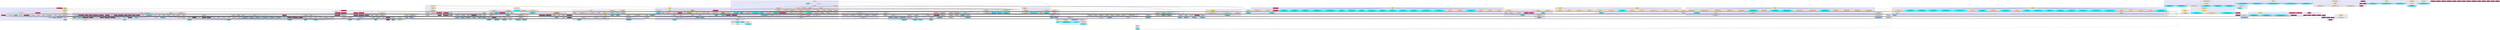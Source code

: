 digraph "Chinese Whispers module suggestions" {
    node [margin="0.4,0.1"
         ,style=filled];
    subgraph cluster_1 {
        graph [style=filled
              ,fillcolor=lavender];
        7 [label="LIO.Missing\ndcTop"
          ,shape=box
          ,fillcolor=cyan
          ,style="filled,solid"];
        8 [label="LIO.Missing\nguardWriteOk"
          ,shape=box
          ,fillcolor=bisque
          ,style="filled,solid"];
        35 [label="Thentos.Action\naddContext"
           ,shape=box
           ,fillcolor=bisque
           ,style="filled,solid"];
        36 [label="Thentos.Action\naddGroupToGroup"
           ,shape=box
           ,fillcolor=crimson
           ,style="filled,solid"];
        38 [label="Thentos.Action\naddPersona"
           ,shape=box
           ,fillcolor=crimson
           ,style="filled,solid"];
        39 [label="Thentos.Action\naddPersonaToGroup"
           ,shape=box
           ,fillcolor=crimson
           ,style="filled,solid"];
        41 [label="Thentos.Action\naddServicePrim"
           ,shape=box
           ,fillcolor=bisque
           ,style="filled,solid"];
        43 [label="Thentos.Action\naddUnconfirmedUser"
           ,shape=box
           ,fillcolor=bisque
           ,style="filled,solid"];
        44 [label="Thentos.Action\naddUser"
           ,shape=box
           ,fillcolor=bisque
           ,style="filled,solid"];
        45 [label="Thentos.Action\nagentRoles"
           ,shape=box
           ,fillcolor=bisque
           ,style="filled,solid"];
        47 [label="Thentos.Action\nassignRole"
           ,shape=box
           ,fillcolor=bisque
           ,style="filled,solid"];
        48 [label="Thentos.Action\nautocreateServiceIfMissing'P"
           ,shape=box
           ,fillcolor=bisque
           ,style="filled,solid"];
        53 [label="Thentos.Action\ncontextsForService"
           ,shape=box
           ,fillcolor=bisque
           ,style="filled,solid"];
        55 [label="Thentos.Action\ndeleteContext"
           ,shape=box
           ,fillcolor=crimson
           ,style="filled,solid"];
        56 [label="Thentos.Action\ndeletePersona"
           ,shape=box
           ,fillcolor=crimson
           ,style="filled,solid"];
        57 [label="Thentos.Action\ndeleteService"
           ,shape=box
           ,fillcolor=bisque
           ,style="filled,solid"];
        63 [label="Thentos.Action\nexistsThentosSession"
           ,shape=box
           ,fillcolor=bisque
           ,style="filled,solid"];
        64 [label="Thentos.Action\nfindPersona"
           ,shape=box
           ,fillcolor=crimson
           ,style="filled,solid"];
        78 [label="Thentos.Action\nlookupService"
           ,shape=box
           ,fillcolor=bisque
           ,style="filled,solid"];
        80 [label="Thentos.Action\nlookupThentosSession"
           ,shape=box
           ,fillcolor=bisque
           ,style="filled,solid"];
        82 [label="Thentos.Action\npersonaGroups"
           ,shape=box
           ,fillcolor=crimson
           ,style="filled,solid"];
        83 [label="Thentos.Action\nregisterPersonaWithContext"
           ,shape=box
           ,fillcolor=crimson
           ,style="filled,solid"];
        84 [label="Thentos.Action\nremoveGroupFromGroup"
           ,shape=box
           ,fillcolor=crimson
           ,style="filled,solid"];
        85 [label="Thentos.Action\nremovePersonaFromGroup"
           ,shape=box
           ,fillcolor=crimson
           ,style="filled,solid"];
        88 [label="Thentos.Action\nserviceNamesFromThentosSession"
           ,shape=box
           ,fillcolor=bisque
           ,style="filled,solid"];
        95 [label="Thentos.Action\nunassignRole"
           ,shape=box
           ,fillcolor=crimson
           ,style="filled,solid"];
        96 [label="Thentos.Action\nunregisterPersonaFromContext"
           ,shape=box
           ,fillcolor=crimson
           ,style="filled,solid"];
        112 [label="Thentos.Action.Core\nhashServiceKey'P"
            ,shape=box
            ,fillcolor=cyan
            ,style="filled,solid"];
        117 [label="Thentos.Action.Core\nmakeUserFromFormData'P"
            ,shape=box
            ,fillcolor=cyan
            ,style="filled,solid"];
        118 [label="Thentos.Action.Core\nquery'P"
            ,shape=box
            ,fillcolor=bisque
            ,style="filled,solid"];
        133 [label="Thentos.Action.SimpleAuth\nassertAuth"
            ,shape=box
            ,fillcolor=bisque
            ,style="filled,solid"];
        137 [label="Thentos.Action.SimpleAuth\nhasRole"
            ,shape=box
            ,fillcolor=bisque
            ,style="filled,solid"];
        139 [label="Thentos.Action.SimpleAuth\nhasUserId"
            ,shape=box
            ,fillcolor=bisque
            ,style="filled,solid"];
        302 [label="Thentos.Frontend.Handlers\ndefaultUserRoles"
            ,shape=box
            ,fillcolor=bisque
            ,style="filled,solid"];
        447 [label="Thentos.Transaction\naddPersonaToGroup"
            ,shape=box
            ,fillcolor=crimson
            ,style="filled,solid"];
        448 [label="Thentos.Transaction\naddService"
            ,shape=box
            ,fillcolor=cyan
            ,style="filled,solid"];
        449 [label="Thentos.Transaction\naddUnconfirmedUser"
            ,shape=box
            ,fillcolor=bisque
            ,style="filled,solid"];
        451 [label="Thentos.Transaction\naddUser"
            ,shape=box
            ,fillcolor=bisque
            ,style="filled,solid"];
        467 [label="Thentos.Transaction\nfindPersona"
            ,shape=box
            ,fillcolor=crimson
            ,style="filled,solid"];
        485 [label="Thentos.Transaction\npersonaGroups"
            ,shape=box
            ,fillcolor=crimson
            ,style="filled,solid"];
        488 [label="Thentos.Transaction\nremoveGroupFromGroup"
            ,shape=box
            ,fillcolor=crimson
            ,style="filled,solid"];
        489 [label="Thentos.Transaction\nremovePersonaFromGroup"
            ,shape=box
            ,fillcolor=crimson
            ,style="filled,solid"];
        491 [label="Thentos.Transaction\nserviceNamesFromThentosSession"
            ,shape=box
            ,fillcolor=cyan
            ,style="filled,solid"];
        497 [label="Thentos.Transaction\nunregisterPersonaFromContext"
            ,shape=box
            ,fillcolor=crimson
            ,style="filled,solid"];
        545 [label="Thentos.Types\nData: Role"
            ,shape=box3d
            ,fillcolor=cyan
            ,style="filled,solid"];
    }
    subgraph cluster_2 {
        graph [style=filled
              ,fillcolor=lavender];
        135 [label="Thentos.Action.SimpleAuth\nguardedUnsafeAction"
            ,shape=box
            ,fillcolor=crimson
            ,style="filled,solid"];
        140 [label="Thentos.Action.SimpleAuth\nunsafeAction"
            ,shape=box
            ,fillcolor=bisque
            ,style="filled,solid"];
        296 [label="Thentos.Frontend\nfrontendH"
            ,shape=box
            ,fillcolor=bisque
            ,style="filled,solid"];
        298 [label="Thentos.Frontend\nserviceH"
            ,shape=box
            ,fillcolor=bisque
            ,style="filled,solid"];
        299 [label="Thentos.Frontend\nstaticContent"
            ,shape=box
            ,fillcolor=cyan
            ,style="filled,solid"];
        300 [label="Thentos.Frontend\nuserH"
            ,shape=box
            ,fillcolor=bisque
            ,style="filled,solid"];
        304 [label="Thentos.Frontend.Handlers\nemailUpdateConfirmH"
            ,shape=box
            ,fillcolor=bisque
            ,style="filled,solid"];
        305 [label="Thentos.Frontend.Handlers\nemailUpdateH"
            ,shape=box
            ,fillcolor=bisque
            ,style="filled,solid"];
        306 [label="Thentos.Frontend.Handlers\nformH"
            ,shape=box
            ,fillcolor=cyan
            ,style="filled,solid"];
        307 [label="Thentos.Frontend.Handlers\npasswordUpdateH"
            ,shape=box
            ,fillcolor=bisque
            ,style="filled,solid"];
        308 [label="Thentos.Frontend.Handlers\nredirectToDashboardOrService"
            ,shape=box
            ,fillcolor=bisque
            ,style="filled,solid"];
        309 [label="Thentos.Frontend.Handlers\nresetPasswordH"
            ,shape=box
            ,fillcolor=bisque
            ,style="filled,solid"];
        310 [label="Thentos.Frontend.Handlers\nresetPasswordRequestH"
            ,shape=box
            ,fillcolor=bisque
            ,style="filled,solid"];
        312 [label="Thentos.Frontend.Handlers\nsendPasswordResetMail"
            ,shape=box
            ,fillcolor=bisque
            ,style="filled,solid"];
        313 [label="Thentos.Frontend.Handlers\nsendUserConfirmationMail"
            ,shape=box
            ,fillcolor=bisque
            ,style="filled,solid"];
        315 [label="Thentos.Frontend.Handlers\nserviceCreateH"
            ,shape=box
            ,fillcolor=bisque
            ,style="filled,solid"];
        316 [label="Thentos.Frontend.Handlers\nserviceLoginH"
            ,shape=box
            ,fillcolor=bisque
            ,style="filled,solid"];
        318 [label="Thentos.Frontend.Handlers\nuserFailLogin"
            ,shape=box
            ,fillcolor=bisque
            ,style="filled,solid"];
        319 [label="Thentos.Frontend.Handlers\nuserFinishLogin"
            ,shape=box
            ,fillcolor=bisque
            ,style="filled,solid"];
        320 [label="Thentos.Frontend.Handlers\nuserLoginH"
            ,shape=box
            ,fillcolor=bisque
            ,style="filled,solid"];
        324 [label="Thentos.Frontend.Handlers\nuserRegisterConfirmH"
            ,shape=box
            ,fillcolor=bisque
            ,style="filled,solid"];
        325 [label="Thentos.Frontend.Handlers\nuserRegisterH"
            ,shape=box
            ,fillcolor=bisque
            ,style="filled,solid"];
        327 [label="Thentos.Frontend.Handlers.Combinators\nemailConfirmUrl"
            ,shape=box
            ,fillcolor=bisque
            ,style="filled,solid"];
        329 [label="Thentos.Frontend.Handlers.Combinators\nliftU"
            ,shape=box
            ,fillcolor=bisque
            ,style="filled,solid"];
        330 [label="Thentos.Frontend.Handlers.Combinators\nloggerF"
            ,shape=box
            ,fillcolor=bisque
            ,style="filled,solid"];
        332 [label="Thentos.Frontend.Handlers.Combinators\npopServiceLoginState"
            ,shape=box
            ,fillcolor=cyan
            ,style="filled,solid"];
        333 [label="Thentos.Frontend.Handlers.Combinators\nredirect'"
            ,shape=box
            ,fillcolor=bisque
            ,style="filled,solid"];
        334 [label="Thentos.Frontend.Handlers.Combinators\nredirectRR"
            ,shape=box
            ,fillcolor=bisque
            ,style="filled,solid"];
        335 [label="Thentos.Frontend.Handlers.Combinators\nredirectURI"
            ,shape=box
            ,fillcolor=crimson
            ,style="filled,solid"];
        338 [label="Thentos.Frontend.Handlers.Combinators\nrunAsUser"
            ,shape=box
            ,fillcolor=cyan
            ,style="filled,solid"];
        339 [label="Thentos.Frontend.Handlers.Combinators\nrunAsUserOrLogin"
            ,shape=box
            ,fillcolor=bisque
            ,style="filled,solid"];
        340 [label="Thentos.Frontend.Handlers.Combinators\nsendFrontendMsg"
            ,shape=box
            ,fillcolor=bisque
            ,style="filled,solid"];
        341 [label="Thentos.Frontend.Handlers.Combinators\nsendFrontendMsgs"
            ,shape=box
            ,fillcolor=bisque
            ,style="filled,solid"];
        343 [label="Thentos.Frontend.Handlers.Combinators\nshowPageWithMessages"
            ,shape=box
            ,fillcolor=bisque
            ,style="filled,solid"];
        351 [label="Thentos.Frontend.Pages\nemailUpdateForm"
            ,shape=box
            ,fillcolor=bisque
            ,style="filled,solid"];
        358 [label="Thentos.Frontend.Pages\npasswordUpdateSnippet"
            ,shape=box
            ,fillcolor=bisque
            ,style="filled,solid"];
        386 [label="Thentos.Frontend.State\ncrash"
            ,shape=box
            ,fillcolor=bisque
            ,style="filled,solid"];
        389 [label="Thentos.Frontend.State\ngetFrontendCfg"
            ,shape=box
            ,fillcolor=bisque
            ,style="filled,solid"];
        405 [label="Thentos.Frontend.Types\nData: FrontendMsg"
            ,shape=box3d
            ,fillcolor=cyan
            ,style="filled,solid"];
        506 [label="Thentos.Types\nData: ConfirmationToken"
            ,shape=box3d
            ,fillcolor=cyan
            ,style="filled,solid"];
        544 [label="Thentos.Types\nData: RelRef"
            ,shape=box3d
            ,fillcolor=cyan
            ,style="filled,solid"];
        556 [label="Thentos.Types\nData: ServiceKey"
            ,shape=box3d
            ,fillcolor=cyan
            ,style="filled,solid"];
    }
    subgraph cluster_3 {
        graph [style=filled
              ,fillcolor=lavender];
        15 [label="System.Log.Missing\nData: Prio"
           ,shape=box3d
           ,fillcolor=cyan
           ,style="filled,solid"];
        16 [label="System.Log.Missing\nannounceAction"
           ,shape=box
           ,fillcolor=bisque
           ,style="filled,solid"];
        18 [label="System.Log.Missing\nlogger"
           ,shape=box
           ,fillcolor=bisque
           ,style="filled,solid"];
        19 [label="System.Log.Missing\nloggerName"
           ,shape=box
           ,fillcolor=cyan
           ,style="filled,solid"];
        23 [label="Thentos\ncreateConnPoolAndInitDb"
           ,shape=box
           ,fillcolor=goldenrod
           ,style="filled,solid"];
        24 [label="Thentos\ncreateDefaultUser"
           ,shape=box
           ,fillcolor=goldenrod
           ,style="filled,solid"];
        25 [label="Thentos\nmain"
           ,shape=box
           ,fillcolor=gold
           ,style="filled,solid"];
        26 [label="Thentos\nmakeMain"
           ,shape=box
           ,fillcolor=goldenrod
           ,style="filled,solid"];
        130 [label="Thentos.Action.Core\nsendMail'P"
            ,shape=box
            ,fillcolor=bisque
            ,style="filled,solid"];
        146 [label="Thentos.Action.Unsafe\nlogIfError"
            ,shape=box
            ,fillcolor=crimson
            ,style="filled,solid"];
        147 [label="Thentos.Action.Unsafe\nlogger"
            ,shape=box
            ,fillcolor=bisque
            ,style="filled,solid"];
        150 [label="Thentos.Action.Unsafe\nsendMail"
            ,shape=box
            ,fillcolor=bisque
            ,style="filled,solid"];
        200 [label="Thentos.Backend.Api.Docs.Common\nClass: ToSample, Data: UserId"
            ,shape=octagon
            ,fillcolor=bisque
            ,style="filled,solid"];
        232 [label="Thentos.Backend.Api.Simple\nrunApi"
            ,shape=box
            ,fillcolor=bisque
            ,style="filled,solid"];
        260 [label="Thentos.Backend.Core\nloggerMW"
            ,shape=box
            ,fillcolor=crimson
            ,style="filled,solid"];
        268 [label="Thentos.Backend.Core\nrunWarpWithCfg"
            ,shape=box
            ,fillcolor=cyan
            ,style="filled,solid"];
        276 [label="Thentos.Config\nbindUrl"
            ,shape=box
            ,fillcolor=bisque
            ,style="filled,solid"];
        277 [label="Thentos.Config\nbuildEmailAddress"
            ,shape=box
            ,fillcolor=cyan
            ,style="filled,solid"];
        278 [label="Thentos.Config\nconfigLogger"
            ,shape=box
            ,fillcolor=bisque
            ,style="filled,solid"];
        287 [label="Thentos.Config\ngetConfig"
            ,shape=box
            ,fillcolor=bisque
            ,style="filled,solid"];
        297 [label="Thentos.Frontend\nrunFrontend"
            ,shape=box
            ,fillcolor=bisque
            ,style="filled,solid"];
        303 [label="Thentos.Frontend.Handlers\ndisableCaching"
            ,shape=box
            ,fillcolor=bisque
            ,style="filled,solid"];
        314 [label="Thentos.Frontend.Handlers\nsendUserExistsMail"
            ,shape=box
            ,fillcolor=crimson
            ,style="filled,solid"];
        331 [label="Thentos.Frontend.Handlers.Combinators\nloggerU"
            ,shape=box
            ,fillcolor=bisque
            ,style="filled,solid"];
        390 [label="Thentos.Frontend.State\nserveFAction"
            ,shape=box
            ,fillcolor=bisque
            ,style="filled,solid"];
        439 [label="Thentos.Smtp\nData: SendmailError"
            ,shape=box3d
            ,fillcolor=cyan
            ,style="filled,solid"];
        440 [label="Thentos.Smtp\ncheckSendmail"
            ,shape=box
            ,fillcolor=bisque
            ,style="filled,solid"];
        441 [label="Thentos.Smtp\nsendMail"
            ,shape=box
            ,fillcolor=bisque
            ,style="filled,solid"];
        571 [label="Thentos.Types\nData: UserId"
            ,shape=box3d
            ,fillcolor=cyan
            ,style="filled,solid"];
    }
    subgraph cluster_4 {
        graph [style=filled
              ,fillcolor=lavender];
        20 [label="System.Log.Missing\nClass: FromJSON, Data: Prio"
           ,shape=octagon
           ,fillcolor=bisque
           ,style="filled,solid"];
        292 [label="Thentos.Config\nClass: FromJSON, Data: HttpSchema"
            ,shape=octagon
            ,fillcolor=cyan
            ,style="filled,solid"];
        428 [label="Thentos.Frontend.Types\nClass: FromJSON, Data: DashboardTab"
            ,shape=octagon
            ,fillcolor=cyan
            ,style="filled,solid"];
        429 [label="Thentos.Frontend.Types\nClass: FromJSON, Data: FrontendMsg"
            ,shape=octagon
            ,fillcolor=cyan
            ,style="filled,solid"];
        430 [label="Thentos.Frontend.Types\nClass: FromJSON, Data: FrontendSessionData"
            ,shape=octagon
            ,fillcolor=cyan
            ,style="filled,solid"];
        431 [label="Thentos.Frontend.Types\nClass: FromJSON, Data: FrontendSessionLoginData"
            ,shape=octagon
            ,fillcolor=cyan
            ,style="filled,solid"];
        432 [label="Thentos.Frontend.Types\nClass: FromJSON, Data: ServiceLoginState"
            ,shape=octagon
            ,fillcolor=bisque
            ,style="filled,solid"];
        648 [label="Thentos.Types\nClass: FromJSON, Data: Agent"
            ,shape=octagon
            ,fillcolor=cyan
            ,style="filled,solid"];
        649 [label="Thentos.Types\nClass: FromJSON, Data: ByUserOrServiceId"
            ,shape=octagon
            ,fillcolor=bisque
            ,style="filled,solid"];
        652 [label="Thentos.Types\nClass: FromJSON, Data: LoginFormData"
            ,shape=octagon
            ,fillcolor=cyan
            ,style="filled,solid"];
        653 [label="Thentos.Types\nClass: FromJSON, Data: ProxyUri"
            ,shape=octagon
            ,fillcolor=bisque
            ,style="filled,solid"];
        654 [label="Thentos.Types\nClass: FromJSON, Data: Role"
            ,shape=octagon
            ,fillcolor=cyan
            ,style="filled,solid"];
        655 [label="Thentos.Types\nClass: FromJSON, Data: ServiceDescription"
            ,shape=octagon
            ,fillcolor=cyan
            ,style="filled,solid"];
        656 [label="Thentos.Types\nClass: FromJSON, Data: ServiceId"
            ,shape=octagon
            ,fillcolor=cyan
            ,style="filled,solid"];
        657 [label="Thentos.Types\nClass: FromJSON, Data: ServiceKey"
            ,shape=octagon
            ,fillcolor=cyan
            ,style="filled,solid"];
        658 [label="Thentos.Types\nClass: FromJSON, Data: ServiceName"
            ,shape=octagon
            ,fillcolor=cyan
            ,style="filled,solid"];
        659 [label="Thentos.Types\nClass: FromJSON, Data: ServiceSession"
            ,shape=octagon
            ,fillcolor=cyan
            ,style="filled,solid"];
        660 [label="Thentos.Types\nClass: FromJSON, Data: ServiceSessionMetadata"
            ,shape=octagon
            ,fillcolor=cyan
            ,style="filled,solid"];
        661 [label="Thentos.Types\nClass: FromJSON, Data: ServiceSessionToken"
            ,shape=octagon
            ,fillcolor=cyan
            ,style="filled,solid"];
        662 [label="Thentos.Types\nClass: FromJSON, Data: Timeout"
            ,shape=octagon
            ,fillcolor=bisque
            ,style="filled,solid"];
        663 [label="Thentos.Types\nClass: FromJSON, Data: Timestamp"
            ,shape=octagon
            ,fillcolor=bisque
            ,style="filled,solid"];
        664 [label="Thentos.Types\nClass: FromJSON, Data: Uri"
            ,shape=octagon
            ,fillcolor=bisque
            ,style="filled,solid"];
        665 [label="Thentos.Types\nClass: FromJSON, Data: UserEmail"
            ,shape=octagon
            ,fillcolor=bisque
            ,style="filled,solid"];
        666 [label="Thentos.Types\nClass: FromJSON, Data: UserFormData"
            ,shape=octagon
            ,fillcolor=cyan
            ,style="filled,solid"];
        671 [label="Thentos.Types\nparseUri"
            ,shape=box
            ,fillcolor=bisque
            ,style="filled,solid"];
        678 [label="Thentos.Types\nsecondsFromString"
            ,shape=box
            ,fillcolor=cyan
            ,style="filled,solid"];
        684 [label="Thentos.Types\ntimeoutFromString"
            ,shape=box
            ,fillcolor=bisque
            ,style="filled,solid"];
        722 [label="Data.Aeson\nClass: FromJSON"
            ,shape=doubleoctagon
            ,fillcolor=khaki
            ,style="filled,dashed"];
    }
    subgraph cluster_5 {
        graph [style=filled
              ,fillcolor=lavender];
        21 [label="System.Log.Missing\nClass: ToJSON, Data: Prio"
           ,shape=octagon
           ,fillcolor=bisque
           ,style="filled,solid"];
        210 [label="Thentos.Backend.Api.Proxy\nerr500onExc"
            ,shape=box
            ,fillcolor=crimson
            ,style="filled,solid"];
        220 [label="Thentos.Backend.Api.Proxy\nserviceProxy"
            ,shape=box
            ,fillcolor=crimson
            ,style="filled,solid"];
        240 [label="Thentos.Backend.Core\nData: ErrorMessage"
            ,shape=box3d
            ,fillcolor=cyan
            ,style="filled,solid"];
        270 [label="Thentos.Backend.Core\nClass: ToJSON, Data: ErrorMessage"
            ,shape=octagon
            ,fillcolor=bisque
            ,style="filled,solid"];
        295 [label="Thentos.Config\nClass: ToJSON, Data: HttpSchema"
            ,shape=octagon
            ,fillcolor=cyan
            ,style="filled,solid"];
        434 [label="Thentos.Frontend.Types\nClass: ToJSON, Data: DashboardTab"
            ,shape=octagon
            ,fillcolor=cyan
            ,style="filled,solid"];
        435 [label="Thentos.Frontend.Types\nClass: ToJSON, Data: FrontendMsg"
            ,shape=octagon
            ,fillcolor=cyan
            ,style="filled,solid"];
        436 [label="Thentos.Frontend.Types\nClass: ToJSON, Data: FrontendSessionData"
            ,shape=octagon
            ,fillcolor=cyan
            ,style="filled,solid"];
        437 [label="Thentos.Frontend.Types\nClass: ToJSON, Data: FrontendSessionLoginData"
            ,shape=octagon
            ,fillcolor=cyan
            ,style="filled,solid"];
        438 [label="Thentos.Frontend.Types\nClass: ToJSON, Data: ServiceLoginState"
            ,shape=octagon
            ,fillcolor=bisque
            ,style="filled,solid"];
        697 [label="Thentos.Types\nClass: ToJSON, Data: Agent"
            ,shape=octagon
            ,fillcolor=cyan
            ,style="filled,solid"];
        699 [label="Thentos.Types\nClass: ToJSON, Data: CaptchaId"
            ,shape=octagon
            ,fillcolor=bisque
            ,style="filled,solid"];
        701 [label="Thentos.Types\nClass: ToJSON, Data: LoginFormData"
            ,shape=octagon
            ,fillcolor=cyan
            ,style="filled,solid"];
        702 [label="Thentos.Types\nClass: ToJSON, Data: ProxyUri"
            ,shape=octagon
            ,fillcolor=bisque
            ,style="filled,solid"];
        703 [label="Thentos.Types\nClass: ToJSON, Data: Role"
            ,shape=octagon
            ,fillcolor=cyan
            ,style="filled,solid"];
        704 [label="Thentos.Types\nClass: ToJSON, Data: ServiceDescription"
            ,shape=octagon
            ,fillcolor=cyan
            ,style="filled,solid"];
        705 [label="Thentos.Types\nClass: ToJSON, Data: ServiceId"
            ,shape=octagon
            ,fillcolor=cyan
            ,style="filled,solid"];
        706 [label="Thentos.Types\nClass: ToJSON, Data: ServiceKey"
            ,shape=octagon
            ,fillcolor=cyan
            ,style="filled,solid"];
        707 [label="Thentos.Types\nClass: ToJSON, Data: ServiceName"
            ,shape=octagon
            ,fillcolor=cyan
            ,style="filled,solid"];
        708 [label="Thentos.Types\nClass: ToJSON, Data: ServiceSession"
            ,shape=octagon
            ,fillcolor=cyan
            ,style="filled,solid"];
        709 [label="Thentos.Types\nClass: ToJSON, Data: ServiceSessionMetadata"
            ,shape=octagon
            ,fillcolor=cyan
            ,style="filled,solid"];
        710 [label="Thentos.Types\nClass: ToJSON, Data: ServiceSessionToken"
            ,shape=octagon
            ,fillcolor=cyan
            ,style="filled,solid"];
        711 [label="Thentos.Types\nClass: ToJSON, Data: Timeout"
            ,shape=octagon
            ,fillcolor=bisque
            ,style="filled,solid"];
        713 [label="Thentos.Types\nClass: ToJSON, Data: Uri"
            ,shape=octagon
            ,fillcolor=bisque
            ,style="filled,solid"];
        715 [label="Thentos.Types\nClass: ToJSON, Data: UserFormData"
            ,shape=octagon
            ,fillcolor=cyan
            ,style="filled,solid"];
        723 [label="Data.Aeson\nClass: ToJSON"
            ,shape=doubleoctagon
            ,fillcolor=khaki
            ,style="filled,dashed"];
    }
    subgraph cluster_6 {
        graph [style=filled
              ,fillcolor=lavender];
        9 [label="LIO.Missing\ntryGuardWrite"
          ,shape=box
          ,fillcolor=cyan
          ,style="filled,solid"];
        29 [label="Thentos.Action\n_lookupThentosSession"
           ,shape=box
           ,fillcolor=khaki
           ,style="filled,solid"];
        32 [label="Thentos.Action\n_serviceSessionUser"
           ,shape=box
           ,fillcolor=khaki
           ,style="filled,solid"];
        34 [label="Thentos.Action\n_thentosSessionAndUserIdByToken"
           ,shape=box
           ,fillcolor=khaki
           ,style="filled,solid"];
        58 [label="Thentos.Action\ndeleteUser"
           ,shape=box
           ,fillcolor=bisque
           ,style="filled,solid"];
        59 [label="Thentos.Action\ndropServiceRegistration"
           ,shape=box
           ,fillcolor=crimson
           ,style="filled,solid"];
        86 [label="Thentos.Action\nrequestUserEmailChange"
           ,shape=box
           ,fillcolor=bisque
           ,style="filled,solid"];
        93 [label="Thentos.Action\nstartThentosSessionByUserId"
           ,shape=box
           ,fillcolor=bisque
           ,style="filled,solid"];
        97 [label="Thentos.Action\nvalidateThentosUserSession"
           ,shape=box
           ,fillcolor=crimson
           ,style="filled,solid"];
        111 [label="Thentos.Action.Core\nguardWriteMsg"
            ,shape=box
            ,fillcolor=bisque
            ,style="filled,solid"];
        136 [label="Thentos.Action.SimpleAuth\nhasAgent"
            ,shape=box
            ,fillcolor=bisque
            ,style="filled,solid"];
        138 [label="Thentos.Action.SimpleAuth\nhasServiceId"
            ,shape=box
            ,fillcolor=bisque
            ,style="filled,solid"];
        452 [label="Thentos.Transaction\naddUserEmailChangeRequest"
            ,shape=box
            ,fillcolor=cyan
            ,style="filled,solid"];
        454 [label="Thentos.Transaction\nagentRoles"
            ,shape=box
            ,fillcolor=bisque
            ,style="filled,solid"];
        456 [label="Thentos.Transaction\nassignRole"
            ,shape=box
            ,fillcolor=bisque
            ,style="filled,solid"];
        478 [label="Thentos.Transaction\nlookupConfirmedUser"
            ,shape=box
            ,fillcolor=bisque
            ,style="filled,solid"];
        483 [label="Thentos.Transaction\nlookupThentosSession"
            ,shape=box
            ,fillcolor=bisque
            ,style="filled,solid"];
        484 [label="Thentos.Transaction\nmakeAgent"
            ,shape=box
            ,fillcolor=bisque
            ,style="filled,solid"];
        494 [label="Thentos.Transaction\nstartThentosSession"
            ,shape=box
            ,fillcolor=bisque
            ,style="filled,solid"];
        496 [label="Thentos.Transaction\nunassignRole"
            ,shape=box
            ,fillcolor=crimson
            ,style="filled,solid"];
        498 [label="Thentos.Transaction\nunregisterUserFromService"
            ,shape=box
            ,fillcolor=crimson
            ,style="filled,solid"];
        551 [label="Thentos.Types\nData: Agent"
            ,shape=box3d
            ,fillcolor=cyan
            ,style="filled,solid"];
        561 [label="Thentos.Types\nData: ThentosSession"
            ,shape=box3d
            ,fillcolor=cyan
            ,style="filled,solid"];
    }
    subgraph cluster_7 {
        graph [style=filled
              ,fillcolor=lavender];
        71 [label="Thentos.Action\nfreshServiceKey"
           ,shape=box
           ,fillcolor=bisque
           ,style="filled,solid"];
        178 [label="Thentos.Backend.Api.Docs.Common\nrunTokenBuilder"
            ,shape=box
            ,fillcolor=bisque
            ,style="filled,solid"];
        179 [label="Thentos.Backend.Api.Docs.Common\nrunTokenBuilderState"
            ,shape=box
            ,fillcolor=bisque
            ,style="filled,solid"];
        185 [label="Thentos.Backend.Api.Docs.Common\nClass: ToSample, Data: Agent"
            ,shape=octagon
            ,fillcolor=bisque
            ,style="filled,solid"];
        186 [label="Thentos.Backend.Api.Docs.Common\nClass: ToSample, Data: ConfirmationToken"
            ,shape=octagon
            ,fillcolor=bisque
            ,style="filled,solid"];
        187 [label="Thentos.Backend.Api.Docs.Common\nClass: ToSample, Data: Docs.API"
            ,shape=octagon
            ,fillcolor=cyan
            ,style="filled,solid"];
        188 [label="Thentos.Backend.Api.Docs.Common\nClass: ToSample, Data: LoginFormData"
            ,shape=octagon
            ,fillcolor=bisque
            ,style="filled,solid"];
        189 [label="Thentos.Backend.Api.Docs.Common\nClass: ToSample, Data: PasswordResetToken"
            ,shape=octagon
            ,fillcolor=bisque
            ,style="filled,solid"];
        190 [label="Thentos.Backend.Api.Docs.Common\nClass: ToSample, Data: ST"
            ,shape=octagon
            ,fillcolor=cyan
            ,style="filled,solid"];
        191 [label="Thentos.Backend.Api.Docs.Common\nClass: ToSample, Data: ServiceDescription"
            ,shape=octagon
            ,fillcolor=cyan
            ,style="filled,solid"];
        192 [label="Thentos.Backend.Api.Docs.Common\nClass: ToSample, Data: ServiceId"
            ,shape=octagon
            ,fillcolor=bisque
            ,style="filled,solid"];
        193 [label="Thentos.Backend.Api.Docs.Common\nClass: ToSample, Data: ServiceKey"
            ,shape=octagon
            ,fillcolor=bisque
            ,style="filled,solid"];
        194 [label="Thentos.Backend.Api.Docs.Common\nClass: ToSample, Data: ServiceName"
            ,shape=octagon
            ,fillcolor=cyan
            ,style="filled,solid"];
        195 [label="Thentos.Backend.Api.Docs.Common\nClass: ToSample, Data: ServiceSessionMetadata"
            ,shape=octagon
            ,fillcolor=bisque
            ,style="filled,solid"];
        196 [label="Thentos.Backend.Api.Docs.Common\nClass: ToSample, Data: ServiceSessionToken"
            ,shape=octagon
            ,fillcolor=bisque
            ,style="filled,solid"];
        197 [label="Thentos.Backend.Api.Docs.Common\nClass: ToSample, Data: ThentosSessionToken"
            ,shape=octagon
            ,fillcolor=bisque
            ,style="filled,solid"];
        199 [label="Thentos.Backend.Api.Docs.Common\nClass: ToSample, Data: UserFormData"
            ,shape=octagon
            ,fillcolor=bisque
            ,style="filled,solid"];
        201 [label="Thentos.Backend.Api.Docs.Common\nClass: ToSample, Data: UserName"
            ,shape=octagon
            ,fillcolor=bisque
            ,style="filled,solid"];
        202 [label="Thentos.Backend.Api.Docs.Common\nClass: ToSample, Data: UserPass"
            ,shape=octagon
            ,fillcolor=bisque
            ,style="filled,solid"];
        559 [label="Thentos.Types\nData: ServiceSessionMetadata"
            ,shape=box3d
            ,fillcolor=cyan
            ,style="filled,solid"];
        742 [label="Unknown Module\nClass: ToSample"
            ,shape=doubleoctagon
            ,fillcolor=khaki
            ,style="filled,dotted"];
    }
    subgraph cluster_8 {
        graph [style=filled
              ,fillcolor=lavender];
        50 [label="Thentos.Action\ncollectGarbage"
           ,shape=box
           ,fillcolor=bisque
           ,style="filled,solid"];
        51 [label="Thentos.Action\nconfirmNewUser"
           ,shape=box
           ,fillcolor=bisque
           ,style="filled,solid"];
        52 [label="Thentos.Action\nconfirmUserEmailChange"
           ,shape=box
           ,fillcolor=bisque
           ,style="filled,solid"];
        87 [label="Thentos.Action\nresetPassword"
           ,shape=box
           ,fillcolor=bisque
           ,style="filled,solid"];
        102 [label="Thentos.Action.Core\nData: ActionState"
            ,shape=box3d
            ,fillcolor=cyan
            ,style="filled,solid"];
        108 [label="Thentos.Action.Core\ngetConfig'P"
            ,shape=box
            ,fillcolor=bisque
            ,style="filled,solid"];
        115 [label="Thentos.Action.Core\nlogIfError'P"
            ,shape=box
            ,fillcolor=crimson
            ,style="filled,solid"];
        116 [label="Thentos.Action.Core\nlogger'P"
            ,shape=box
            ,fillcolor=bisque
            ,style="filled,solid"];
        141 [label="Thentos.Action.Unsafe\ngenRandomBytes"
            ,shape=box
            ,fillcolor=crimson
            ,style="filled,solid"];
        458 [label="Thentos.Transaction\nconfirmUserEmailChange"
            ,shape=box
            ,fillcolor=bisque
            ,style="filled,solid"];
        469 [label="Thentos.Transaction\ngarbageCollectCaptchas"
            ,shape=box
            ,fillcolor=cyan
            ,style="filled,solid"];
        470 [label="Thentos.Transaction\ngarbageCollectEmailChangeTokens"
            ,shape=box
            ,fillcolor=cyan
            ,style="filled,solid"];
        471 [label="Thentos.Transaction\ngarbageCollectPasswordResetTokens"
            ,shape=box
            ,fillcolor=cyan
            ,style="filled,solid"];
        472 [label="Thentos.Transaction\ngarbageCollectServiceSessions"
            ,shape=box
            ,fillcolor=cyan
            ,style="filled,solid"];
        473 [label="Thentos.Transaction\ngarbageCollectThentosSessions"
            ,shape=box
            ,fillcolor=cyan
            ,style="filled,solid"];
        474 [label="Thentos.Transaction\ngarbageCollectUnconfirmedUsers"
            ,shape=box
            ,fillcolor=cyan
            ,style="filled,solid"];
    }
    subgraph cluster_9 {
        graph [style=filled
              ,fillcolor=lavender];
        6 [label="LIO.Missing\ndcBottom"
          ,shape=box
          ,fillcolor=cyan
          ,style="filled,solid"];
        33 [label="Thentos.Action\n_startThentosSessionByAgent"
           ,shape=box
           ,fillcolor=khaki
           ,style="filled,solid"];
        73 [label="Thentos.Action\nfreshSessionToken"
           ,shape=box
           ,fillcolor=bisque
           ,style="filled,solid"];
        94 [label="Thentos.Action\nstartThentosSessionByUserName"
           ,shape=box
           ,fillcolor=bisque
           ,style="filled,solid"];
        103 [label="Thentos.Action.Core\naccessRightsByAgent'P"
            ,shape=box
            ,fillcolor=bisque
            ,style="filled,solid"];
        104 [label="Thentos.Action.Core\naccessRightsByThentosSession'P"
            ,shape=box
            ,fillcolor=bisque
            ,style="filled,solid"];
        110 [label="Thentos.Action.Core\ngrantAccessRights'P"
            ,shape=box
            ,fillcolor=bisque
            ,style="filled,solid"];
        120 [label="Thentos.Action.Core\nrunAction"
            ,shape=box
            ,fillcolor=crimson
            ,style="filled,solid"];
        121 [label="Thentos.Action.Core\nrunActionAsAgent"
            ,shape=box
            ,fillcolor=crimson
            ,style="filled,solid"];
        122 [label="Thentos.Action.Core\nrunActionAsAgentE"
            ,shape=box
            ,fillcolor=crimson
            ,style="filled,solid"];
        123 [label="Thentos.Action.Core\nrunActionE"
            ,shape=box
            ,fillcolor=bisque
            ,style="filled,solid"];
        124 [label="Thentos.Action.Core\nrunActionInThentosSession"
            ,shape=box
            ,fillcolor=crimson
            ,style="filled,solid"];
        125 [label="Thentos.Action.Core\nrunActionInThentosSessionE"
            ,shape=box
            ,fillcolor=crimson
            ,style="filled,solid"];
        129 [label="Thentos.Action.Core\nrunActionWithPrivsE"
            ,shape=box
            ,fillcolor=bisque
            ,style="filled,solid"];
        256 [label="Thentos.Backend.Core\nenterAction"
            ,shape=box
            ,fillcolor=bisque
            ,style="filled,solid"];
    }
    subgraph cluster_10 {
        graph [style=filled
              ,fillcolor=lavender];
        209 [label="Thentos.Backend.Api.Proxy\ndefaultRenderUser"
            ,shape=box
            ,fillcolor=crimson
            ,style="filled,solid"];
        288 [label="Thentos.Config\ngetDefaultUser"
            ,shape=box
            ,fillcolor=bisque
            ,style="filled,solid"];
        291 [label="Thentos.Config\ngetUserData"
            ,shape=box
            ,fillcolor=bisque
            ,style="filled,solid"];
        357 [label="Thentos.Frontend.Pages\npasswordUpdateForm"
            ,shape=box
            ,fillcolor=bisque
            ,style="filled,solid"];
        360 [label="Thentos.Frontend.Pages\nresetPasswordForm"
            ,shape=box
            ,fillcolor=bisque
            ,style="filled,solid"];
        370 [label="Thentos.Frontend.Pages\nuserLoginForm"
            ,shape=box
            ,fillcolor=bisque
            ,style="filled,solid"];
        374 [label="Thentos.Frontend.Pages\nuserRegisterForm"
            ,shape=box
            ,fillcolor=bisque
            ,style="filled,solid"];
        379 [label="Thentos.Frontend.Pages\nvalidateNonEmpty"
            ,shape=box
            ,fillcolor=cyan
            ,style="filled,solid"];
        380 [label="Thentos.Frontend.Pages\nvalidatePass"
            ,shape=box
            ,fillcolor=cyan
            ,style="filled,solid"];
        381 [label="Thentos.Frontend.Pages\nvalidatePassChange"
            ,shape=box
            ,fillcolor=cyan
            ,style="filled,solid"];
        570 [label="Thentos.Types\nData: UserFormData"
            ,shape=box3d
            ,fillcolor=cyan
            ,style="filled,solid"];
        573 [label="Thentos.Types\nData: UserName"
            ,shape=box3d
            ,fillcolor=cyan
            ,style="filled,solid"];
        575 [label="Thentos.Types\nData: UserPass"
            ,shape=box3d
            ,fillcolor=cyan
            ,style="filled,solid"];
    }
    subgraph cluster_11 {
        graph [style=filled
              ,fillcolor=lavender];
        443 [label="Thentos.Transaction\naddContext"
            ,shape=box
            ,fillcolor=bisque
            ,style="filled,solid"];
        444 [label="Thentos.Transaction\naddGroupToGroup"
            ,shape=box
            ,fillcolor=crimson
            ,style="filled,solid"];
        450 [label="Thentos.Transaction\naddUnconfirmedUserPrim"
            ,shape=box
            ,fillcolor=bisque
            ,style="filled,solid"];
        453 [label="Thentos.Transaction\naddUserPrim"
            ,shape=box
            ,fillcolor=bisque
            ,style="filled,solid"];
        460 [label="Thentos.Transaction\ndeleteContext"
            ,shape=box
            ,fillcolor=crimson
            ,style="filled,solid"];
        463 [label="Thentos.Transaction\ndeleteUser"
            ,shape=box
            ,fillcolor=bisque
            ,style="filled,solid"];
        466 [label="Thentos.Transaction\nfindContextId"
            ,shape=box
            ,fillcolor=crimson
            ,style="filled,solid"];
        468 [label="Thentos.Transaction\nfinishUserRegistration"
            ,shape=box
            ,fillcolor=bisque
            ,style="filled,solid"];
        475 [label="Thentos.Transaction\nimpossible"
            ,shape=box
            ,fillcolor=cyan
            ,style="filled,solid"];
        482 [label="Thentos.Transaction\nlookupServiceSession"
            ,shape=box
            ,fillcolor=bisque
            ,style="filled,solid"];
        490 [label="Thentos.Transaction\nresetPassword"
            ,shape=box
            ,fillcolor=bisque
            ,style="filled,solid"];
        558 [label="Thentos.Types\nData: ServiceSession"
            ,shape=box3d
            ,fillcolor=cyan
            ,style="filled,solid"];
    }
    subgraph cluster_12 {
        graph [style=filled
              ,fillcolor=lavender];
        31 [label="Thentos.Action\n_lookupUserCheckPassword"
           ,shape=box
           ,fillcolor=khaki
           ,style="filled,solid"];
        49 [label="Thentos.Action\nchangePassword"
           ,shape=box
           ,fillcolor=bisque
           ,style="filled,solid"];
        91 [label="Thentos.Action\nstartThentosSessionByServiceId"
           ,shape=box
           ,fillcolor=bisque
           ,style="filled,solid"];
        269 [label="Thentos.Backend.Core\nthentosErrorInfo"
            ,shape=box
            ,fillcolor=bisque
            ,style="filled,solid"];
        457 [label="Thentos.Transaction\nchangePassword"
            ,shape=box
            ,fillcolor=bisque
            ,style="filled,solid"];
        461 [label="Thentos.Transaction\ndeletePersona"
            ,shape=box
            ,fillcolor=crimson
            ,style="filled,solid"];
        462 [label="Thentos.Transaction\ndeleteService"
            ,shape=box
            ,fillcolor=bisque
            ,style="filled,solid"];
        476 [label="Thentos.Transaction\nlookupAnyUser"
            ,shape=box
            ,fillcolor=bisque
            ,style="filled,solid"];
        481 [label="Thentos.Transaction\nlookupService"
            ,shape=box
            ,fillcolor=bisque
            ,style="filled,solid"];
        486 [label="Thentos.Transaction\nregisterPersonaWithContext"
            ,shape=box
            ,fillcolor=crimson
            ,style="filled,solid"];
        500 [label="Thentos.Types\nData: ThentosError"
            ,shape=box3d
            ,fillcolor=cyan
            ,style="filled,solid"];
        550 [label="Thentos.Types\nData: Service"
            ,shape=box3d
            ,fillcolor=cyan
            ,style="filled,solid"];
    }
    subgraph cluster_13 {
        graph [style=filled
              ,fillcolor=lavender];
        273 [label="Thentos.Config\nData: HttpSchema"
            ,shape=box3d
            ,fillcolor=cyan
            ,style="filled,solid"];
        275 [label="Thentos.Config\n_renderUrl"
            ,shape=box
            ,fillcolor=khaki
            ,style="filled,solid"];
        284 [label="Thentos.Config\nexposeUrl"
            ,shape=box
            ,fillcolor=bisque
            ,style="filled,solid"];
        294 [label="Thentos.Config\nClass: Show, Data: HttpSchema"
            ,shape=octagon
            ,fillcolor=bisque
            ,style="filled,solid"];
        670 [label="Thentos.Types\nClass: FromHttpApiData, Data: RelRef"
            ,shape=octagon
            ,fillcolor=bisque
            ,style="filled,solid"];
        679 [label="Thentos.Types\nsecondsToString"
            ,shape=box
            ,fillcolor=bisque
            ,style="filled,solid"];
        680 [label="Thentos.Types\nClass: Show, Data: ProxyUri"
            ,shape=octagon
            ,fillcolor=bisque
            ,style="filled,solid"];
        681 [label="Thentos.Types\nClass: Show, Data: Uri"
            ,shape=octagon
            ,fillcolor=bisque
            ,style="filled,solid"];
        689 [label="Thentos.Types\nClass: ToCNF, Data: Role"
            ,shape=octagon
            ,fillcolor=bisque
            ,style="filled,solid"];
        692 [label="Thentos.Types\nClass: ToField, Data: Role"
            ,shape=octagon
            ,fillcolor=bisque
            ,style="filled,solid"];
        736 [label="Unknown Module\nClass: Show"
            ,shape=doubleoctagon
            ,fillcolor=khaki
            ,style="filled,dotted"];
    }
    subgraph cluster_14 {
        graph [style=filled
              ,fillcolor=lavender];
        515 [label="Thentos.Types\nData: HashedSecret"
            ,shape=box3d
            ,fillcolor=cyan
            ,style="filled,solid"];
        612 [label="Thentos.Types\nClass: FromField, Data: (HashedSecret a)"
            ,shape=octagon
            ,fillcolor=bisque
            ,style="filled,solid"];
        613 [label="Thentos.Types\nClass: FromField, Data: ProxyUri"
            ,shape=octagon
            ,fillcolor=bisque
            ,style="filled,solid"];
        614 [label="Thentos.Types\nClass: FromField, Data: Role"
            ,shape=octagon
            ,fillcolor=cyan
            ,style="filled,solid"];
        615 [label="Thentos.Types\nClass: FromField, Data: ServiceSessionMetadata"
            ,shape=octagon
            ,fillcolor=bisque
            ,style="filled,solid"];
        616 [label="Thentos.Types\nClass: FromField, Data: Timeout"
            ,shape=octagon
            ,fillcolor=bisque
            ,style="filled,solid"];
        617 [label="Thentos.Types\nClass: FromField, Data: Timestamp"
            ,shape=octagon
            ,fillcolor=bisque
            ,style="filled,solid"];
        618 [label="Thentos.Types\nClass: FromField, Data: Uri"
            ,shape=octagon
            ,fillcolor=bisque
            ,style="filled,solid"];
        619 [label="Thentos.Types\nClass: FromField, Data: UserEmail"
            ,shape=octagon
            ,fillcolor=bisque
            ,style="filled,solid"];
        729 [label="Unknown Module\nClass: FromField"
            ,shape=doubleoctagon
            ,fillcolor=khaki
            ,style="filled,dotted"];
    }
    subgraph cluster_15 {
        graph [style=filled
              ,fillcolor=lavender];
        344 [label="Thentos.Frontend.Pages\nbasePagelet"
            ,shape=box
            ,fillcolor=bisque
            ,style="filled,solid"];
        349 [label="Thentos.Frontend.Pages\ncsrfProofForm"
            ,shape=box
            ,fillcolor=cyan
            ,style="filled,solid"];
        352 [label="Thentos.Frontend.Pages\nemailUpdateSnippet"
            ,shape=box
            ,fillcolor=bisque
            ,style="filled,solid"];
        361 [label="Thentos.Frontend.Pages\nresetPasswordPage"
            ,shape=box
            ,fillcolor=bisque
            ,style="filled,solid"];
        363 [label="Thentos.Frontend.Pages\nresetPasswordRequestPage"
            ,shape=box
            ,fillcolor=bisque
            ,style="filled,solid"];
        366 [label="Thentos.Frontend.Pages\nserviceCreateSnippet"
            ,shape=box
            ,fillcolor=bisque
            ,style="filled,solid"];
        368 [label="Thentos.Frontend.Pages\nserviceRegisterPage"
            ,shape=box
            ,fillcolor=bisque
            ,style="filled,solid"];
        371 [label="Thentos.Frontend.Pages\nuserLoginPage"
            ,shape=box
            ,fillcolor=bisque
            ,style="filled,solid"];
        375 [label="Thentos.Frontend.Pages\nuserRegisterPage"
            ,shape=box
            ,fillcolor=bisque
            ,style="filled,solid"];
    }
    subgraph cluster_16 {
        graph [style=filled
              ,fillcolor=lavender];
        157 [label="Thentos.Backend.Api.Docs.Common\nClass: HasDocExtras"
            ,shape=doubleoctagon
            ,fillcolor=bisque
            ,style="filled,solid"];
        164 [label="Thentos.Backend.Api.Docs.Common\nhackTogetherSomeReasonableOrder"
            ,shape=box
            ,fillcolor=cyan
            ,style="filled,solid"];
        166 [label="Thentos.Backend.Api.Docs.Common\npprintAction"
            ,shape=box
            ,fillcolor=cyan
            ,style="filled,solid"];
        167 [label="Thentos.Backend.Api.Docs.Common\npprintJson"
            ,shape=box
            ,fillcolor=cyan
            ,style="filled,solid"];
        168 [label="Thentos.Backend.Api.Docs.Common\nprettyMimeRender"
            ,shape=box
            ,fillcolor=bisque
            ,style="filled,solid"];
        169 [label="Thentos.Backend.Api.Docs.Common\nprettyMimeRender'"
            ,shape=box
            ,fillcolor=bisque
            ,style="filled,solid"];
        172 [label="Thentos.Backend.Api.Docs.Common\nrestDocsMd"
            ,shape=box
            ,fillcolor=bisque
            ,style="filled,solid"];
        227 [label="Thentos.Backend.Api.Simple\nClass: HasDocExtras, Data: (RestDocs Api)"
            ,shape=octagon
            ,fillcolor=cyan
            ,style="filled,solid"];
    }
    subgraph cluster_17 {
        graph [style=filled
              ,fillcolor=lavender];
        22 [label="Thentos\nautocreateMissingServices"
           ,shape=box
           ,fillcolor=goldenrod
           ,style="filled,solid"];
        66 [label="Thentos.Action\nfreshConfirmationToken"
           ,shape=box
           ,fillcolor=bisque
           ,style="filled,solid"];
        69 [label="Thentos.Action\nfreshRandomName"
           ,shape=box
           ,fillcolor=bisque
           ,style="filled,solid"];
        70 [label="Thentos.Action\nfreshServiceId"
           ,shape=box
           ,fillcolor=bisque
           ,style="filled,solid"];
        211 [label="Thentos.Backend.Api.Proxy\nfindDefaultServiceIdAndTarget"
            ,shape=box
            ,fillcolor=crimson
            ,style="filled,solid"];
        262 [label="Thentos.Backend.Core\nlookupThentosHeaderService"
            ,shape=box
            ,fillcolor=crimson
            ,style="filled,solid"];
        290 [label="Thentos.Config\ngetProxyConfigMap"
            ,shape=box
            ,fillcolor=bisque
            ,style="filled,solid"];
        555 [label="Thentos.Types\nData: ServiceId"
            ,shape=box3d
            ,fillcolor=cyan
            ,style="filled,solid"];
    }
    subgraph cluster_18 {
        graph [style=filled
              ,fillcolor=lavender];
        165 [label="Thentos.Backend.Api.Docs.Common\nClass: MimeRender, Data: PlainText Docs.API"
            ,shape=octagon
            ,fillcolor=bisque
            ,style="filled,solid"];
        421 [label="Thentos.Frontend.Types\nClass: MimeRender, Data: PrettyHTML Html"
            ,shape=octagon
            ,fillcolor=bisque
            ,style="filled,solid"];
        423 [label="Thentos.Frontend.Types\nClass: MimeRender, Data: TextCss LBS"
            ,shape=octagon
            ,fillcolor=cyan
            ,style="filled,solid"];
        424 [label="Thentos.Frontend.Types\nClass: MimeRender, Data: TextCss LT"
            ,shape=octagon
            ,fillcolor=cyan
            ,style="filled,solid"];
        425 [label="Thentos.Frontend.Types\nClass: MimeRender, Data: TextCss SBS"
            ,shape=octagon
            ,fillcolor=cyan
            ,style="filled,solid"];
        426 [label="Thentos.Frontend.Types\nClass: MimeRender, Data: TextCss ST"
            ,shape=octagon
            ,fillcolor=cyan
            ,style="filled,solid"];
        427 [label="Thentos.Frontend.Types\nClass: MimeRender, Data: TextCss String"
            ,shape=octagon
            ,fillcolor=cyan
            ,style="filled,solid"];
        724 [label="Servant.API\nClass: MimeRender"
            ,shape=doubleoctagon
            ,fillcolor=khaki
            ,style="filled,dashed"];
    }
    subgraph cluster_19 {
        graph [style=filled
              ,fillcolor=lavender];
        170 [label="Thentos.Backend.Api.Docs.Common\nrestDocs"
            ,shape=box
            ,fillcolor=bisque
            ,style="filled,solid"];
        171 [label="Thentos.Backend.Api.Docs.Common\nrestDocsJs"
            ,shape=box
            ,fillcolor=bisque
            ,style="filled,solid"];
        173 [label="Thentos.Backend.Api.Docs.Common\nrestDocsNg"
            ,shape=box
            ,fillcolor=bisque
            ,style="filled,solid"];
        174 [label="Thentos.Backend.Api.Docs.Common\nrestDocsPurs"
            ,shape=box
            ,fillcolor=bisque
            ,style="filled,solid"];
        175 [label="Thentos.Backend.Api.Docs.Common\nrestDocsPursUtilJS"
            ,shape=box
            ,fillcolor=bisque
            ,style="filled,solid"];
        176 [label="Thentos.Backend.Api.Docs.Common\nrestDocsPursUtilPurs"
            ,shape=box
            ,fillcolor=bisque
            ,style="filled,solid"];
        177 [label="Thentos.Backend.Api.Docs.Common\nrestDocsSource"
            ,shape=box
            ,fillcolor=bisque
            ,style="filled,solid"];
    }
    subgraph cluster_20 {
        graph [style=filled
              ,fillcolor=lavender];
        301 [label="Thentos.Frontend.Handlers\ndashboardH"
            ,shape=box
            ,fillcolor=bisque
            ,style="filled,solid"];
        321 [label="Thentos.Frontend.Handlers\nuserLogoutConfirmH"
            ,shape=box
            ,fillcolor=bisque
            ,style="filled,solid"];
        323 [label="Thentos.Frontend.Handlers\nuserLogoutH"
            ,shape=box
            ,fillcolor=bisque
            ,style="filled,solid"];
        336 [label="Thentos.Frontend.Handlers.Combinators\nrenderDashboard"
            ,shape=box
            ,fillcolor=bisque
            ,style="filled,solid"];
        342 [label="Thentos.Frontend.Handlers.Combinators\nsetTab"
            ,shape=box
            ,fillcolor=cyan
            ,style="filled,solid"];
        369 [label="Thentos.Frontend.Pages\nuserDisplaySnippet"
            ,shape=box
            ,fillcolor=bisque
            ,style="filled,solid"];
        377 [label="Thentos.Frontend.Pages\nuserServicesDisplaySnippet"
            ,shape=box
            ,fillcolor=cyan
            ,style="filled,solid"];
    }
    subgraph cluster_21 {
        graph [style=filled
              ,fillcolor=lavender];
        356 [label="Thentos.Frontend.Pages\nnotFoundPage"
            ,shape=box
            ,fillcolor=bisque
            ,style="filled,solid"];
        382 [label="Thentos.Frontend.State\ncookieFromFSession"
            ,shape=box
            ,fillcolor=cyan
            ,style="filled,solid"];
        385 [label="Thentos.Frontend.State\ncookieToFSession"
            ,shape=box
            ,fillcolor=cyan
            ,style="filled,solid"];
        387 [label="Thentos.Frontend.State\nenterFAction"
            ,shape=box
            ,fillcolor=bisque
            ,style="filled,solid"];
        407 [label="Thentos.Frontend.Types\nData: FrontendSessionData"
            ,shape=box3d
            ,fillcolor=cyan
            ,style="filled,solid"];
        408 [label="Thentos.Frontend.Types\nData: FrontendSessionLoginData"
            ,shape=box3d
            ,fillcolor=cyan
            ,style="filled,solid"];
        420 [label="Thentos.Frontend.Types\nemptyFrontendSessionData"
            ,shape=box
            ,fillcolor=bisque
            ,style="filled,solid"];
    }
    subgraph cluster_22 {
        graph [style=filled
              ,fillcolor=lavender];
        109 [label="Thentos.Action.Core\ngetCurrentTime'P"
            ,shape=box
            ,fillcolor=crimson
            ,style="filled,solid"];
        143 [label="Thentos.Action.Unsafe\ngetCurrentTime"
            ,shape=box
            ,fillcolor=crimson
            ,style="filled,solid"];
        564 [label="Thentos.Types\nData: Timestamp"
            ,shape=box3d
            ,fillcolor=cyan
            ,style="filled,solid"];
        686 [label="Thentos.Types\ntimestampFromString"
            ,shape=box
            ,fillcolor=bisque
            ,style="filled,solid"];
        687 [label="Thentos.Types\ntimestampToString"
            ,shape=box
            ,fillcolor=bisque
            ,style="filled,solid"];
        694 [label="Thentos.Types\nClass: ToField, Data: Timestamp"
            ,shape=octagon
            ,fillcolor=bisque
            ,style="filled,solid"];
        712 [label="Thentos.Types\nClass: ToJSON, Data: Timestamp"
            ,shape=octagon
            ,fillcolor=bisque
            ,style="filled,solid"];
    }
    subgraph cluster_23 {
        graph [style=filled
              ,fillcolor=lavender];
        205 [label="Thentos.Backend.Api.Proxy\nData: ProxyAdapter"
            ,shape=box3d
            ,fillcolor=crimson
            ,style="filled,solid"];
        207 [label="Thentos.Backend.Api.Proxy\ncreateCustomHeaders"
            ,shape=box
            ,fillcolor=crimson
            ,style="filled,solid"];
        208 [label="Thentos.Backend.Api.Proxy\ndefaultProxyAdapter"
            ,shape=box
            ,fillcolor=crimson
            ,style="filled,solid"];
        213 [label="Thentos.Backend.Api.Proxy\ngetRqMod"
            ,shape=box
            ,fillcolor=crimson
            ,style="filled,solid"];
        250 [label="Thentos.Backend.Core\nbaseActionErrorToServantErr"
            ,shape=box
            ,fillcolor=bisque
            ,style="filled,solid"];
        257 [label="Thentos.Backend.Core\nerrorInfoToServantErr"
            ,shape=box
            ,fillcolor=bisque
            ,style="filled,solid"];
    }
    subgraph cluster_24 {
        graph [style=filled
              ,fillcolor=lavender];
        62 [label="Thentos.Action\nexistsServiceSession"
           ,shape=box
           ,fillcolor=bisque
           ,style="filled,solid"];
        74 [label="Thentos.Action\ngetServiceSessionMetadata"
           ,shape=box
           ,fillcolor=bisque
           ,style="filled,solid"];
        79 [label="Thentos.Action\nlookupServiceSession"
           ,shape=box
           ,fillcolor=bisque
           ,style="filled,solid"];
        223 [label="Thentos.Backend.Api.Simple\napi"
            ,shape=box
            ,fillcolor=bisque
            ,style="filled,solid"];
        234 [label="Thentos.Backend.Api.Simple\nthentosBasic"
            ,shape=box
            ,fillcolor=bisque
            ,style="filled,solid"];
        236 [label="Thentos.Backend.Api.Simple\nthentosServiceSession"
            ,shape=box
            ,fillcolor=bisque
            ,style="filled,solid"];
    }
    subgraph cluster_25 {
        graph [style=filled
              ,fillcolor=lavender];
        317 [label="Thentos.Frontend.Handlers\nserviceRegisterH"
            ,shape=box
            ,fillcolor=bisque
            ,style="filled,solid"];
        326 [label="Thentos.Frontend.Handlers.Combinators\nclearAllFrontendMsgs"
            ,shape=box
            ,fillcolor=cyan
            ,style="filled,solid"];
        328 [label="Thentos.Frontend.Handlers.Combinators\ngetServiceLoginState"
            ,shape=box
            ,fillcolor=bisque
            ,style="filled,solid"];
        337 [label="Thentos.Frontend.Handlers.Combinators\nrenderDashboard'"
            ,shape=box
            ,fillcolor=bisque
            ,style="filled,solid"];
        367 [label="Thentos.Frontend.Pages\nserviceRegisterForm"
            ,shape=box
            ,fillcolor=cyan
            ,style="filled,solid"];
        409 [label="Thentos.Frontend.Types\nData: ServiceLoginState"
            ,shape=box3d
            ,fillcolor=cyan
            ,style="filled,solid"];
    }
    subgraph cluster_26 {
        graph [style=filled
              ,fillcolor=lavender];
        180 [label="Thentos.Backend.Api.Docs.Common\nClass: ToCapture, Data: (Capture \"ModuleName\" ST)"
            ,shape=octagon
            ,fillcolor=cyan
            ,style="filled,solid"];
        181 [label="Thentos.Backend.Api.Docs.Common\nClass: ToCapture, Data: (Capture \"sid\" ServiceId)"
            ,shape=octagon
            ,fillcolor=cyan
            ,style="filled,solid"];
        182 [label="Thentos.Backend.Api.Docs.Common\nClass: ToCapture, Data: (Capture \"token\" ServiceSessionToken)"
            ,shape=octagon
            ,fillcolor=cyan
            ,style="filled,solid"];
        183 [label="Thentos.Backend.Api.Docs.Common\nClass: ToCapture, Data: (Capture \"token\" ThentosSessionToken)"
            ,shape=octagon
            ,fillcolor=cyan
            ,style="filled,solid"];
        184 [label="Thentos.Backend.Api.Docs.Common\nClass: ToCapture, Data: (Capture \"uid\" UserId)"
            ,shape=octagon
            ,fillcolor=cyan
            ,style="filled,solid"];
        738 [label="Unknown Module\nClass: ToCapture"
            ,shape=doubleoctagon
            ,fillcolor=khaki
            ,style="filled,dotted"];
    }
    subgraph cluster_27 {
        graph [style=filled
              ,fillcolor=lavender];
        65 [label="Thentos.Action\nfreshCaptchaId"
           ,shape=box
           ,fillcolor=crimson
           ,style="filled,solid"];
        68 [label="Thentos.Action\nfreshRandom20"
           ,shape=box
           ,fillcolor=crimson
           ,style="filled,solid"];
        81 [label="Thentos.Action\nmakeCaptcha"
           ,shape=box
           ,fillcolor=crimson
           ,style="filled,solid"];
        442 [label="Thentos.Sybil.Captcha\ngenerateCaptcha"
            ,shape=box
            ,fillcolor=crimson
            ,style="filled,solid"];
        495 [label="Thentos.Transaction\nstoreCaptcha"
            ,shape=box
            ,fillcolor=crimson
            ,style="filled,solid"];
    }
    subgraph cluster_28 {
        graph [style=filled
              ,fillcolor=lavender];
        30 [label="Thentos.Action\n_lookupUser"
           ,shape=box
           ,fillcolor=khaki
           ,style="filled,solid"];
        75 [label="Thentos.Action\nlookupConfirmedUser"
           ,shape=box
           ,fillcolor=bisque
           ,style="filled,solid"];
        77 [label="Thentos.Action\nlookupConfirmedUserByName"
           ,shape=box
           ,fillcolor=crimson
           ,style="filled,solid"];
        238 [label="Thentos.Backend.Api.Simple\nthentosUser"
            ,shape=box
            ,fillcolor=bisque
            ,style="filled,solid"];
        517 [label="Thentos.Types\nData: LoginFormData"
            ,shape=box3d
            ,fillcolor=cyan
            ,style="filled,solid"];
    }
    subgraph cluster_29 {
        graph [style=filled
              ,fillcolor=lavender];
        219 [label="Thentos.Backend.Api.Proxy\nClass: HasServer, Data: ServiceProxy"
            ,shape=octagon
            ,fillcolor=bisque
            ,style="filled,solid"];
        266 [label="Thentos.Backend.Core\nClass: HasServer, Data: (Post200 ctypes a)"
            ,shape=octagon
            ,fillcolor=cyan
            ,style="filled,solid"];
        267 [label="Thentos.Backend.Core\nClass: HasServer, Data: (ThentosAssertHeaders :> subserver)"
            ,shape=octagon
            ,fillcolor=bisque
            ,style="filled,solid"];
        311 [label="Thentos.Frontend.Handlers\nClass: HasServer, Data: (FormReqBody :> sublayout)"
            ,shape=octagon
            ,fillcolor=cyan
            ,style="filled,solid"];
        735 [label="Unknown Module\nClass: HasServer"
            ,shape=doubleoctagon
            ,fillcolor=khaki
            ,style="filled,dotted"];
    }
    subgraph cluster_30 {
        graph [style=filled
              ,fillcolor=lavender];
        346 [label="Thentos.Frontend.Pages\nconfirmationMailSentBody"
            ,shape=box
            ,fillcolor=cyan
            ,style="filled,solid"];
        347 [label="Thentos.Frontend.Pages\nconfirmationMailSentPage"
            ,shape=box
            ,fillcolor=bisque
            ,style="filled,solid"];
        348 [label="Thentos.Frontend.Pages\nconfirmationMailSentSnippet"
            ,shape=box
            ,fillcolor=crimson
            ,style="filled,solid"];
        364 [label="Thentos.Frontend.Pages\nresetPasswordRequestedPage"
            ,shape=box
            ,fillcolor=bisque
            ,style="filled,solid"];
        376 [label="Thentos.Frontend.Pages\nuserRegisterRequestedPage"
            ,shape=box
            ,fillcolor=bisque
            ,style="filled,solid"];
    }
    subgraph cluster_31 {
        graph [style=filled
              ,fillcolor=lavender];
        499 [label="Thentos.Types\n<//>"
            ,shape=box
            ,fillcolor=bisque
            ,style="filled,solid"];
        676 [label="Thentos.Types\nrenderProxyUri"
            ,shape=box
            ,fillcolor=bisque
            ,style="filled,solid"];
        682 [label="Thentos.Types\nstripLeadingSlash"
            ,shape=box
            ,fillcolor=cyan
            ,style="filled,solid"];
        683 [label="Thentos.Types\nstripTrailingSlash"
            ,shape=box
            ,fillcolor=cyan
            ,style="filled,solid"];
        691 [label="Thentos.Types\nClass: ToField, Data: ProxyUri"
            ,shape=octagon
            ,fillcolor=bisque
            ,style="filled,solid"];
    }
    subgraph cluster_32 {
        graph [style=filled
              ,fillcolor=lavender];
        280 [label="Thentos.Config\ndefaultDatabaseConfig"
            ,shape=box
            ,fillcolor=cyan
            ,style="filled,solid"];
        282 [label="Thentos.Config\ndefaultSmtpConfig"
            ,shape=box
            ,fillcolor=cyan
            ,style="filled,solid"];
        283 [label="Thentos.Config\ndefaultThentosConfig"
            ,shape=box
            ,fillcolor=bisque
            ,style="filled,solid"];
        622 [label="Thentos.Types\nfromHours"
            ,shape=box
            ,fillcolor=bisque
            ,style="filled,solid"];
        625 [label="Thentos.Types\nfromMinutes"
            ,shape=box
            ,fillcolor=bisque
            ,style="filled,solid"];
    }
    subgraph cluster_33 {
        graph [style=filled
              ,fillcolor=lavender];
        67 [label="Thentos.Action\nfreshPasswordResetToken"
           ,shape=box
           ,fillcolor=bisque
           ,style="filled,solid"];
        535 [label="Thentos.Types\nData: PasswordResetToken"
            ,shape=box3d
            ,fillcolor=cyan
            ,style="filled,solid"];
        668 [label="Thentos.Types\nClass: FromHttpApiData, Data: ConfirmationToken"
            ,shape=octagon
            ,fillcolor=bisque
            ,style="filled,solid"];
        669 [label="Thentos.Types\nClass: FromHttpApiData, Data: PasswordResetToken"
            ,shape=octagon
            ,fillcolor=bisque
            ,style="filled,solid"];
        734 [label="Unknown Module\nClass: FromHttpApiData"
            ,shape=doubleoctagon
            ,fillcolor=khaki
            ,style="filled,dotted"];
    }
    subgraph cluster_34 {
        graph [style=filled
              ,fillcolor=lavender];
        153 [label="Thentos.Backend.Api.Docs.Common\nClass: HasDocs, Data: (Post200 cts a)"
            ,shape=octagon
            ,fillcolor=bisque
            ,style="filled,solid"];
        154 [label="Thentos.Backend.Api.Docs.Common\nClass: HasDocs, Data: (ThentosAssertHeaders :> sublayout)"
            ,shape=octagon
            ,fillcolor=bisque
            ,style="filled,solid"];
        155 [label="Thentos.Backend.Api.Docs.Common\nClass: HasDocs, Data: (ThentosAuth :> sublayout)"
            ,shape=octagon
            ,fillcolor=bisque
            ,style="filled,solid"];
        203 [label="Thentos.Backend.Api.Docs.Proxy\nClass: HasDocs, Data: (sublayout :<|> ServiceProxy)"
            ,shape=octagon
            ,fillcolor=bisque
            ,style="filled,solid"];
        727 [label="Unknown Module\nClass: HasDocs"
            ,shape=doubleoctagon
            ,fillcolor=khaki
            ,style="filled,dotted"];
    }
    subgraph cluster_35 {
        graph [style=filled
              ,fillcolor=lavender];
        690 [label="Thentos.Types\nClass: ToField, Data: (HashedSecret a)"
            ,shape=octagon
            ,fillcolor=bisque
            ,style="filled,solid"];
        693 [label="Thentos.Types\nClass: ToField, Data: Timeout"
            ,shape=octagon
            ,fillcolor=bisque
            ,style="filled,solid"];
        695 [label="Thentos.Types\nClass: ToField, Data: Uri"
            ,shape=octagon
            ,fillcolor=bisque
            ,style="filled,solid"];
        696 [label="Thentos.Types\nClass: ToField, Data: UserEmail"
            ,shape=octagon
            ,fillcolor=bisque
            ,style="filled,solid"];
        739 [label="Unknown Module\nClass: ToField"
            ,shape=doubleoctagon
            ,fillcolor=khaki
            ,style="filled,dotted"];
    }
    subgraph cluster_36 {
        graph [style=filled
              ,fillcolor=lavender];
        11 [label="Paths.TH\nexceptToMaybe"
           ,shape=box
           ,fillcolor=crimson
           ,style="filled,solid"];
        12 [label="Paths.TH\ngetPackageSourceRoot"
           ,shape=box
           ,fillcolor=crimson
           ,style="filled,solid"];
        13 [label="Paths.TH\nperhaps"
           ,shape=box
           ,fillcolor=crimson
           ,style="filled,solid"];
        14 [label="Paths.TH\ntoShellVarName"
           ,shape=box
           ,fillcolor=crimson
           ,style="filled,solid"];
    }
    subgraph cluster_37 {
        graph [style=filled
              ,fillcolor=lavender];
        151 [label="Thentos.Backend.Api.Auth\nClass: HasServer, Data: (ThentosAuth :> sub)"
            ,shape=octagon
            ,fillcolor=bisque
            ,style="filled,solid"];
        261 [label="Thentos.Backend.Core\nlookupThentosHeader"
            ,shape=box
            ,fillcolor=cyan
            ,style="filled,solid"];
        263 [label="Thentos.Backend.Core\nlookupThentosHeaderSession"
            ,shape=box
            ,fillcolor=bisque
            ,style="filled,solid"];
        562 [label="Thentos.Types\nData: ThentosSessionToken"
            ,shape=box3d
            ,fillcolor=cyan
            ,style="filled,solid"];
    }
    subgraph cluster_38 {
        graph [style=filled
              ,fillcolor=lavender];
        204 [label="Thentos.Backend.Api.Docs.Proxy\nClass: HasForeign, Data: ServiceProxy"
            ,shape=octagon
            ,fillcolor=cyan
            ,style="filled,solid"];
        224 [label="Thentos.Backend.Api.Simple\nClass: HasForeign, Data: (Post200 '[JSON] a)"
            ,shape=octagon
            ,fillcolor=cyan
            ,style="filled,solid"];
        225 [label="Thentos.Backend.Api.Simple\nClass: HasForeign, Data: (ThentosAssertHeaders :> sub)"
            ,shape=octagon
            ,fillcolor=cyan
            ,style="filled,solid"];
        728 [label="Unknown Module\nClass: HasForeign"
            ,shape=doubleoctagon
            ,fillcolor=khaki
            ,style="filled,dotted"];
    }
    subgraph cluster_39 {
        graph [style=filled
              ,fillcolor=lavender];
        226 [label="Thentos.Backend.Api.Simple\nClass: HasForeign, Data: (ThentosAuth :> sub)"
            ,shape=octagon
            ,fillcolor=bisque
            ,style="filled,solid"];
        241 [label="Thentos.Backend.Core\nData: ThentosHeaderName"
            ,shape=box3d
            ,fillcolor=cyan
            ,style="filled,solid"];
        249 [label="Thentos.Backend.Core\nbadHeaders"
            ,shape=box
            ,fillcolor=bisque
            ,style="filled,solid"];
        265 [label="Thentos.Backend.Core\nrenderThentosHeaderName"
            ,shape=box
            ,fillcolor=bisque
            ,style="filled,solid"];
    }
    subgraph cluster_40 {
        graph [style=filled
              ,fillcolor=lavender];
        72 [label="Thentos.Action\nfreshServiceSessionToken"
           ,shape=box
           ,fillcolor=bisque
           ,style="filled,solid"];
        90 [label="Thentos.Action\nstartServiceSession"
           ,shape=box
           ,fillcolor=bisque
           ,style="filled,solid"];
        493 [label="Thentos.Transaction\nstartServiceSession"
            ,shape=box
            ,fillcolor=cyan
            ,style="filled,solid"];
        560 [label="Thentos.Types\nData: ServiceSessionToken"
            ,shape=box3d
            ,fillcolor=cyan
            ,style="filled,solid"];
    }
    subgraph cluster_41 {
        graph [style=filled
              ,fillcolor=lavender];
        61 [label="Thentos.Action\nendThentosSession"
           ,shape=box
           ,fillcolor=bisque
           ,style="filled,solid"];
        322 [label="Thentos.Frontend.Handlers\nuserLogoutDoneH"
            ,shape=box
            ,fillcolor=bisque
            ,style="filled,solid"];
        373 [label="Thentos.Frontend.Pages\nuserLogoutDonePage"
            ,shape=box
            ,fillcolor=bisque
            ,style="filled,solid"];
        465 [label="Thentos.Transaction\nendThentosSession"
            ,shape=box
            ,fillcolor=cyan
            ,style="filled,solid"];
    }
    subgraph cluster_42 {
        graph [style=filled
              ,fillcolor=lavender];
        383 [label="Thentos.Frontend.State\ncookieName"
            ,shape=box
            ,fillcolor=bisque
            ,style="filled,solid"];
        384 [label="Thentos.Frontend.State\ncookieNameValid"
            ,shape=box
            ,fillcolor=cyan
            ,style="filled,solid"];
        391 [label="Thentos.Frontend.State\nsetCookie"
            ,shape=box
            ,fillcolor=cyan
            ,style="filled,solid"];
        392 [label="Thentos.Frontend.State\nthentosSessionMiddleware"
            ,shape=box
            ,fillcolor=bisque
            ,style="filled,solid"];
    }
    subgraph cluster_43 {
        graph [style=filled
              ,fillcolor=lavender];
        40 [label="Thentos.Action\naddService"
           ,shape=box
           ,fillcolor=bisque
           ,style="filled,solid"];
        46 [label="Thentos.Action\nallServiceIds"
           ,shape=box
           ,fillcolor=bisque
           ,style="filled,solid"];
        235 [label="Thentos.Backend.Api.Simple\nthentosService"
            ,shape=box
            ,fillcolor=bisque
            ,style="filled,solid"];
        455 [label="Thentos.Transaction\nallServiceIds"
            ,shape=box
            ,fillcolor=cyan
            ,style="filled,solid"];
    }
    subgraph cluster_44 {
        graph [style=filled
              ,fillcolor=lavender];
        206 [label="Thentos.Backend.Api.Proxy\nData: RqMod"
            ,shape=box3d
            ,fillcolor=crimson
            ,style="filled,solid"];
        218 [label="Thentos.Backend.Api.Proxy\nreverseProxyHandler"
            ,shape=box
            ,fillcolor=crimson
            ,style="filled,solid"];
        542 [label="Thentos.Types\nData: ProxyUri"
            ,shape=box3d
            ,fillcolor=cyan
            ,style="filled,solid"];
        667 [label="Thentos.Types\nparseProxyUri"
            ,shape=box
            ,fillcolor=bisque
            ,style="filled,solid"];
    }
    subgraph cluster_45 {
        graph [style=filled
              ,fillcolor=lavender];
        459 [label="Thentos.Transaction\ncontextsForService"
            ,shape=box
            ,fillcolor=bisque
            ,style="filled,solid"];
        508 [label="Thentos.Types\nData: Context"
            ,shape=box3d
            ,fillcolor=cyan
            ,style="filled,solid"];
        605 [label="Thentos.Types\nClass: Ord, Data: Context"
            ,shape=octagon
            ,fillcolor=bisque
            ,style="filled,solid"];
        725 [label="Unknown Module\nClass: Ord"
            ,shape=doubleoctagon
            ,fillcolor=khaki
            ,style="filled,dotted"];
    }
    subgraph cluster_46 {
        graph [style=filled
              ,fillcolor=lavender];
        152 [label="Thentos.Backend.Api.Auth\nClass: HasLink, Data: (ThentosAuth :> sub)"
            ,shape=octagon
            ,fillcolor=cyan
            ,style="filled,solid"];
        271 [label="Thentos.Backend.Core\nClass: HasLink, Data: (Post200 ctypes a)"
            ,shape=octagon
            ,fillcolor=cyan
            ,style="filled,solid"];
        272 [label="Thentos.Backend.Core\nClass: HasLink, Data: (ThentosAssertHeaders :> sub)"
            ,shape=octagon
            ,fillcolor=cyan
            ,style="filled,solid"];
        741 [label="Unknown Module\nClass: HasLink"
            ,shape=doubleoctagon
            ,fillcolor=khaki
            ,style="filled,dotted"];
    }
    subgraph cluster_47 {
        graph [style=filled
              ,fillcolor=lavender];
        2 [label="Database.PostgreSQL.Simple.Missing\ninterval"
          ,shape=box
          ,fillcolor=bisque
          ,style="filled,solid"];
        3 [label="Database.PostgreSQL.Simple.Missing\nintervalSeconds"
          ,shape=box
          ,fillcolor=bisque
          ,style="filled,solid"];
        5 [label="Database.PostgreSQL.Simple.Missing\ntwoDigits"
          ,shape=box
          ,fillcolor=cyan
          ,style="filled,solid"];
    }
    subgraph cluster_48 {
        graph [style=filled
              ,fillcolor=lavender];
        76 [label="Thentos.Action\nlookupConfirmedUserByEmail"
           ,shape=box
           ,fillcolor=crimson
           ,style="filled,solid"];
        92 [label="Thentos.Action\nstartThentosSessionByUserEmail"
           ,shape=box
           ,fillcolor=crimson
           ,style="filled,solid"];
        479 [label="Thentos.Transaction\nlookupConfirmedUserByEmail"
            ,shape=box
            ,fillcolor=crimson
            ,style="filled,solid"];
    }
    subgraph cluster_49 {
        graph [style=filled
              ,fillcolor=lavender];
        132 [label="Thentos.Action.SimpleAuth\nData: UnsafeAction"
            ,shape=box3d
            ,fillcolor=cyan
            ,style="filled,solid"];
        142 [label="Thentos.Action.Unsafe\ngetConfig"
            ,shape=box
            ,fillcolor=bisque
            ,style="filled,solid"];
        149 [label="Thentos.Action.Unsafe\nquery"
            ,shape=box
            ,fillcolor=crimson
            ,style="filled,solid"];
    }
    subgraph cluster_50 {
        graph [style=filled
              ,fillcolor=lavender];
        233 [label="Thentos.Backend.Api.Simple\nserveApi"
            ,shape=box
            ,fillcolor=bisque
            ,style="filled,solid"];
        246 [label="Thentos.Backend.Core\naddCacheControlHeaders"
            ,shape=box
            ,fillcolor=bisque
            ,style="filled,solid"];
        259 [label="Thentos.Backend.Core\nhttpCachePolicy"
            ,shape=box
            ,fillcolor=cyan
            ,style="filled,solid"];
    }
    subgraph cluster_51 {
        graph [style=filled
              ,fillcolor=lavender];
        353 [label="Thentos.Frontend.Pages\nerrorHtml"
            ,shape=box
            ,fillcolor=cyan
            ,style="filled,solid"];
        354 [label="Thentos.Frontend.Pages\nerrorPage"
            ,shape=box
            ,fillcolor=bisque
            ,style="filled,solid"];
        355 [label="Thentos.Frontend.Pages\nerrorPagelet"
            ,shape=box
            ,fillcolor=crimson
            ,style="filled,solid"];
    }
    subgraph cluster_52 {
        graph [style=filled
              ,fillcolor=lavender];
        418 [label="Thentos.Frontend.Types\nClass: Accept, Data: PrettyHTML"
            ,shape=octagon
            ,fillcolor=bisque
            ,style="filled,solid"];
        419 [label="Thentos.Frontend.Types\nClass: Accept, Data: TextCss"
            ,shape=octagon
            ,fillcolor=cyan
            ,style="filled,solid"];
        726 [label="Unknown Module\nClass: Accept"
            ,shape=doubleoctagon
            ,fillcolor=khaki
            ,style="filled,dotted"];
    }
    subgraph cluster_53 {
        graph [style=filled
              ,fillcolor=lavender];
        37 [label="Thentos.Action\naddPasswordResetToken"
           ,shape=box
           ,fillcolor=bisque
           ,style="filled,solid"];
        445 [label="Thentos.Transaction\naddPasswordResetToken"
            ,shape=box
            ,fillcolor=bisque
            ,style="filled,solid"];
        477 [label="Thentos.Transaction\nlookupAnyUserByEmail"
            ,shape=box
            ,fillcolor=bisque
            ,style="filled,solid"];
    }
    subgraph cluster_54 {
        graph [style=filled
              ,fillcolor=lavender];
        237 [label="Thentos.Backend.Api.Simple\nthentosThentosSession"
            ,shape=box
            ,fillcolor=bisque
            ,style="filled,solid"];
        502 [label="Thentos.Types\nData: ByUserOrServiceId"
            ,shape=box3d
            ,fillcolor=cyan
            ,style="filled,solid"];
        698 [label="Thentos.Types\nClass: ToJSON, Data: ByUserOrServiceId"
            ,shape=octagon
            ,fillcolor=bisque
            ,style="filled,solid"];
    }
    subgraph cluster_55 {
        graph [style=filled
              ,fillcolor=lavender];
        563 [label="Thentos.Types\nData: Timeout"
            ,shape=box3d
            ,fillcolor=cyan
            ,style="filled,solid"];
        624 [label="Thentos.Types\nfromMilliseconds"
            ,shape=box
            ,fillcolor=bisque
            ,style="filled,solid"];
        631 [label="Thentos.Types\nfromSeconds"
            ,shape=box
            ,fillcolor=bisque
            ,style="filled,solid"];
    }
    subgraph cluster_56 {
        graph [style=filled
              ,fillcolor=lavender];
        568 [label="Thentos.Types\nData: UserEmail"
            ,shape=box3d
            ,fillcolor=cyan
            ,style="filled,solid"];
        640 [label="Thentos.Types\nfromUserEmail"
            ,shape=box
            ,fillcolor=bisque
            ,style="filled,solid"];
        714 [label="Thentos.Types\nClass: ToJSON, Data: UserEmail"
            ,shape=octagon
            ,fillcolor=bisque
            ,style="filled,solid"];
    }
    subgraph cluster_57 {
        graph [style=filled
              ,fillcolor=lavender];
        543 [label="Thentos.Types\nData: Random20"
            ,shape=box3d
            ,fillcolor=crimson
            ,style="filled,solid"];
        629 [label="Thentos.Types\nfromRandom20"
            ,shape=box
            ,fillcolor=crimson
            ,style="filled,solid"];
        646 [label="Thentos.Types\nmkRandom20"
            ,shape=box
            ,fillcolor=crimson
            ,style="filled,solid"];
    }
    subgraph cluster_58 {
        graph [style=filled
              ,fillcolor=lavender];
        513 [label="Thentos.Types\nData: Group"
            ,shape=box3d
            ,fillcolor=cyan
            ,style="filled,solid"];
        651 [label="Thentos.Types\nClass: FromJSON, Data: Group"
            ,shape=octagon
            ,fillcolor=bisque
            ,style="filled,solid"];
        700 [label="Thentos.Types\nClass: ToJSON, Data: Group"
            ,shape=octagon
            ,fillcolor=bisque
            ,style="filled,solid"];
    }
    subgraph cluster_59 {
        graph [style=filled
              ,fillcolor=lavender];
        1 [label="Database.PostgreSQL.Simple.Missing\nData: T"
          ,shape=box3d
          ,fillcolor=cyan
          ,style="filled,solid"];
        4 [label="Database.PostgreSQL.Simple.Missing\nseconds"
          ,shape=box
          ,fillcolor=bisque
          ,style="filled,solid"];
    }
    subgraph cluster_60 {
        graph [style=filled
              ,fillcolor=lavender];
        10 [label="LIO.Missing\ntryTaint"
           ,shape=box
           ,fillcolor=cyan
           ,style="filled,solid"];
        131 [label="Thentos.Action.Core\ntaintMsg"
            ,shape=box
            ,fillcolor=bisque
            ,style="filled,solid"];
    }
    subgraph cluster_61 {
        graph [style=filled
              ,fillcolor=lavender];
        27 [label="Thentos\nrunGcLoop"
           ,shape=box
           ,fillcolor=bisque
           ,style="filled,solid"];
        128 [label="Thentos.Action.Core\nrunActionWithPrivs"
            ,shape=box
            ,fillcolor=bisque
            ,style="filled,solid"];
    }
    subgraph cluster_62 {
        graph [style=filled
              ,fillcolor=lavender];
        54 [label="Thentos.Action\ndefaultSessionTimeout"
           ,shape=box
           ,fillcolor=bisque
           ,style="filled,solid"];
        611 [label="Thentos.Types\nfromDays"
            ,shape=box
            ,fillcolor=bisque
            ,style="filled,solid"];
    }
    subgraph cluster_63 {
        graph [style=filled
              ,fillcolor=lavender];
        60 [label="Thentos.Action\nendServiceSession"
           ,shape=box
           ,fillcolor=bisque
           ,style="filled,solid"];
        464 [label="Thentos.Transaction\nendServiceSession"
            ,shape=box
            ,fillcolor=bisque
            ,style="filled,solid"];
    }
    subgraph cluster_64 {
        graph [style=filled
              ,fillcolor=lavender];
        28 [label="Thentos.Action\n_changePasswordUnconditionally"
           ,shape=box
           ,fillcolor=khaki
           ,style="filled,solid"];
        113 [label="Thentos.Action.Core\nhashUserPass'P"
            ,shape=box
            ,fillcolor=cyan
            ,style="filled,solid"];
    }
    subgraph cluster_65 {
        graph [style=filled
              ,fillcolor=lavender];
        99 [label="Thentos.Action.Core\nData: ActionError"
           ,shape=box3d
           ,fillcolor=cyan
           ,style="filled,solid"];
        245 [label="Thentos.Backend.Core\nactionErrorInfo"
            ,shape=box
            ,fillcolor=bisque
            ,style="filled,solid"];
    }
    subgraph cluster_66 {
        graph [style=filled
              ,fillcolor=lavender];
        98 [label="Thentos.Action.Core\nData: Action"
           ,shape=box3d
           ,fillcolor=cyan
           ,style="filled,solid"];
        107 [label="Thentos.Action.Core\ngenRandomBytes'P"
            ,shape=box
            ,fillcolor=bisque
            ,style="filled,solid"];
    }
    subgraph cluster_67 {
        graph [style=filled
              ,fillcolor=lavender];
        114 [label="Thentos.Action.Core\nClass: MonadLIO, Data: DCLabel (Action e s)"
            ,shape=octagon
            ,fillcolor=bisque
            ,style="filled,solid"];
        731 [label="Unknown Module\nClass: MonadLIO"
            ,shape=doubleoctagon
            ,fillcolor=khaki
            ,style="filled,dotted"];
    }
    subgraph cluster_68 {
        graph [style=filled
              ,fillcolor=lavender];
        89 [label="Thentos.Action\nsolveCaptcha"
           ,shape=box
           ,fillcolor=crimson
           ,style="filled,solid"];
        492 [label="Thentos.Transaction\nsolveCaptcha"
            ,shape=box
            ,fillcolor=crimson
            ,style="filled,solid"];
    }
    subgraph cluster_69 {
        graph [style=filled
              ,fillcolor=lavender];
        126 [label="Thentos.Action.Core\nrunActionWithClearance"
            ,shape=box
            ,fillcolor=bisque
            ,style="filled,solid"];
        127 [label="Thentos.Action.Core\nrunActionWithClearanceE"
            ,shape=box
            ,fillcolor=bisque
            ,style="filled,solid"];
    }
    subgraph cluster_70 {
        graph [style=filled
              ,fillcolor=lavender];
        214 [label="Thentos.Backend.Api.Proxy\nprepareReq"
            ,shape=box
            ,fillcolor=crimson
            ,style="filled,solid"];
        251 [label="Thentos.Backend.Core\nclearCustomHeaders"
            ,shape=box
            ,fillcolor=crimson
            ,style="filled,solid"];
    }
    subgraph cluster_71 {
        graph [style=filled
              ,fillcolor=lavender];
        221 [label="Thentos.Backend.Api.Purescript\napi"
            ,shape=box
            ,fillcolor=bisque
            ,style="filled,solid"];
        222 [label="Thentos.Backend.Api.Purescript\napi'"
            ,shape=box
            ,fillcolor=cyan
            ,style="filled,solid"];
    }
    subgraph cluster_72 {
        graph [style=filled
              ,fillcolor=lavender];
        239 [label="Thentos.Backend.Core\nData: CorsPolicy"
            ,shape=box3d
            ,fillcolor=crimson
            ,style="filled,solid"];
        247 [label="Thentos.Backend.Core\naddCorsHeaders"
            ,shape=box
            ,fillcolor=crimson
            ,style="filled,solid"];
    }
    subgraph cluster_73 {
        graph [style=filled
              ,fillcolor=lavender];
        252 [label="Thentos.Backend.Core\ncontentTypeJsonHeader"
            ,shape=box
            ,fillcolor=cyan
            ,style="filled,solid"];
        264 [label="Thentos.Backend.Core\nmkServantErr"
            ,shape=box
            ,fillcolor=bisque
            ,style="filled,solid"];
    }
    subgraph cluster_74 {
        graph [style=filled
              ,fillcolor=lavender];
        279 [label="Thentos.Config\ndefaultAccountVerificationConfig"
            ,shape=box
            ,fillcolor=cyan
            ,style="filled,solid"];
        281 [label="Thentos.Config\ndefaultMailConfig"
            ,shape=box
            ,fillcolor=bisque
            ,style="filled,solid"];
    }
    subgraph cluster_75 {
        graph [style=filled
              ,fillcolor=lavender];
        212 [label="Thentos.Backend.Api.Proxy\nfindTargetForServiceId"
            ,shape=box
            ,fillcolor=crimson
            ,style="filled,solid"];
        285 [label="Thentos.Config\nextractTargetUrl"
            ,shape=box
            ,fillcolor=crimson
            ,style="filled,solid"];
    }
    subgraph cluster_76 {
        graph [style=filled
              ,fillcolor=lavender];
        372 [label="Thentos.Frontend.Pages\nuserLogoutConfirmSnippet"
            ,shape=box
            ,fillcolor=bisque
            ,style="filled,solid"];
        557 [label="Thentos.Types\nData: ServiceName"
            ,shape=box3d
            ,fillcolor=cyan
            ,style="filled,solid"];
    }
    subgraph cluster_77 {
        graph [style=filled
              ,fillcolor=lavender];
        345 [label="Thentos.Frontend.Pages\nbasePagelet'"
            ,shape=box
            ,fillcolor=cyan
            ,style="filled,solid"];
        359 [label="Thentos.Frontend.Pages\npermissionDeniedPage"
            ,shape=box
            ,fillcolor=bisque
            ,style="filled,solid"];
    }
    subgraph cluster_78 {
        graph [style=filled
              ,fillcolor=lavender];
        362 [label="Thentos.Frontend.Pages\nresetPasswordRequestForm"
            ,shape=box
            ,fillcolor=bisque
            ,style="filled,solid"];
        378 [label="Thentos.Frontend.Pages\nvalidateEmail"
            ,shape=box
            ,fillcolor=bisque
            ,style="filled,solid"];
    }
    subgraph cluster_79 {
        graph [style=filled
              ,fillcolor=lavender];
        365 [label="Thentos.Frontend.Pages\nserviceCreateForm"
            ,shape=box
            ,fillcolor=bisque
            ,style="filled,solid"];
        554 [label="Thentos.Types\nData: ServiceDescription"
            ,shape=box3d
            ,fillcolor=cyan
            ,style="filled,solid"];
    }
    subgraph cluster_80 {
        graph [style=filled
              ,fillcolor=lavender];
        388 [label="Thentos.Frontend.State\nfActionServantErr"
            ,shape=box
            ,fillcolor=bisque
            ,style="filled,solid"];
        399 [label="Thentos.Frontend.Types\nData: FActionError"
            ,shape=box3d
            ,fillcolor=cyan
            ,style="filled,solid"];
    }
    subgraph cluster_81 {
        graph [style=filled
              ,fillcolor=lavender];
        350 [label="Thentos.Frontend.Pages\ndashboardPagelet"
            ,shape=box
            ,fillcolor=bisque
            ,style="filled,solid"];
        394 [label="Thentos.Frontend.Types\nData: DashboardTab"
            ,shape=box3d
            ,fillcolor=cyan
            ,style="filled,solid"];
    }
    subgraph cluster_82 {
        graph [style=filled
              ,fillcolor=lavender];
        422 [label="Thentos.Frontend.Types\nClass: MimeRender, Data: PrettyHTML a"
            ,shape=octagon
            ,fillcolor=bisque
            ,style="filled,solid"];
        433 [label="Thentos.Frontend.Types\nrenderHTM"
            ,shape=box
            ,fillcolor=cyan
            ,style="filled,solid"];
    }
    subgraph cluster_83 {
        graph [style=filled
              ,fillcolor=lavender];
        480 [label="Thentos.Transaction\nlookupConfirmedUserByName"
            ,shape=box
            ,fillcolor=bisque
            ,style="filled,solid"];
        566 [label="Thentos.Types\nData: User"
            ,shape=box3d
            ,fillcolor=cyan
            ,style="filled,solid"];
    }
    subgraph cluster_84 {
        graph [style=filled
              ,fillcolor=lavender];
        42 [label="Thentos.Action\naddServiceRegistration"
           ,shape=box
           ,fillcolor=bisque
           ,style="filled,solid"];
        487 [label="Thentos.Transaction\nregisterUserWithService"
            ,shape=box
            ,fillcolor=bisque
            ,style="filled,solid"];
    }
    subgraph cluster_85 {
        graph [style=filled
              ,fillcolor=lavender];
        446 [label="Thentos.Transaction\naddPersona"
            ,shape=box
            ,fillcolor=crimson
            ,style="filled,solid"];
        536 [label="Thentos.Types\nData: Persona"
            ,shape=box3d
            ,fillcolor=crimson
            ,style="filled,solid"];
    }
    subgraph cluster_86 {
        graph [style=filled
              ,fillcolor=lavender];
        552 [label="Thentos.Types\nData: ServiceAccount"
            ,shape=box3d
            ,fillcolor=cyan
            ,style="filled,solid"];
        647 [label="Thentos.Types\nnewServiceAccount"
            ,shape=box
            ,fillcolor=bisque
            ,style="filled,solid"];
    }
    subgraph cluster_87 {
        graph [style=filled
              ,fillcolor=lavender];
        504 [label="Thentos.Types\nData: CaptchaId"
            ,shape=box3d
            ,fillcolor=cyan
            ,style="filled,solid"];
        650 [label="Thentos.Types\nClass: FromJSON, Data: CaptchaId"
            ,shape=octagon
            ,fillcolor=bisque
            ,style="filled,solid"];
    }
    subgraph cluster_88 {
        graph [style=filled
              ,fillcolor=lavender];
        198 [label="Thentos.Backend.Api.Docs.Common\nClass: ToSample, Data: UserEmail"
            ,shape=octagon
            ,fillcolor=bisque
            ,style="filled,solid"];
        672 [label="Thentos.Types\nparseUserEmail"
            ,shape=box
            ,fillcolor=bisque
            ,style="filled,solid"];
    }
    subgraph cluster_89 {
        graph [style=filled
              ,fillcolor=lavender];
        565 [label="Thentos.Types\nData: Uri"
            ,shape=box3d
            ,fillcolor=cyan
            ,style="filled,solid"];
        677 [label="Thentos.Types\nrenderUri"
            ,shape=box
            ,fillcolor=bisque
            ,style="filled,solid"];
    }
    subgraph cluster_90 {
        graph [style=filled
              ,fillcolor=lavender];
        688 [label="Thentos.Types\nClass: ToCNF, Data: Agent"
            ,shape=octagon
            ,fillcolor=bisque
            ,style="filled,solid"];
        737 [label="Unknown Module\nClass: ToCNF"
            ,shape=doubleoctagon
            ,fillcolor=khaki
            ,style="filled,dotted"];
    }
    subgraph cluster_91 {
        graph [style=filled
              ,fillcolor=lavender];
        685 [label="Thentos.Types\ntimeoutToString"
            ,shape=box
            ,fillcolor=bisque
            ,style="filled,solid"];
        717 [label="Thentos.Types\ntoSeconds"
            ,shape=box
            ,fillcolor=bisque
            ,style="filled,solid"];
    }
    subgraph cluster_92 {
        graph [style=filled
              ,fillcolor=lavender];
        156 [label="Thentos.Backend.Api.Docs.Common\nClass: GenerateList, Data: (a -> Foreign.Req)"
            ,shape=octagon
            ,fillcolor=cyan
            ,style="filled,solid"];
        730 [label="Unknown Module\nClass: GenerateList"
            ,shape=doubleoctagon
            ,fillcolor=khaki
            ,style="filled,dotted"];
    }
    subgraph cluster_93 {
        graph [style=filled
              ,fillcolor=lavender];
        119 [label="Thentos.Action.Core\nrenderTextTemplate'P"
            ,shape=box
            ,fillcolor=crimson
            ,style="filled,solid"];
    }
    subgraph cluster_94 {
        graph [style=filled
              ,fillcolor=lavender];
        144 [label="Thentos.Action.Unsafe\nhashServiceKey"
            ,shape=box
            ,fillcolor=crimson
            ,style="filled,solid"];
    }
    subgraph cluster_95 {
        graph [style=filled
              ,fillcolor=lavender];
        145 [label="Thentos.Action.Unsafe\nhashUserPass"
            ,shape=box
            ,fillcolor=crimson
            ,style="filled,solid"];
    }
    subgraph cluster_96 {
        graph [style=filled
              ,fillcolor=lavender];
        148 [label="Thentos.Action.Unsafe\nmakeUserFromFormData"
            ,shape=box
            ,fillcolor=crimson
            ,style="filled,solid"];
    }
    subgraph cluster_97 {
        graph [style=filled
              ,fillcolor=lavender];
        248 [label="Thentos.Backend.Core\naddHeadersToResponse"
            ,shape=box
            ,fillcolor=cyan
            ,style="filled,solid"];
    }
    subgraph cluster_98 {
        graph [style=filled
              ,fillcolor=lavender];
        286 [label="Thentos.Config\ngetBackendConfig"
            ,shape=box
            ,fillcolor=crimson
            ,style="filled,solid"];
    }
    subgraph cluster_99 {
        graph [style=filled
              ,fillcolor=lavender];
        289 [label="Thentos.Config\ngetFrontendConfig"
            ,shape=box
            ,fillcolor=crimson
            ,style="filled,solid"];
    }
    subgraph cluster_100 {
        graph [style=filled
              ,fillcolor=lavender];
        293 [label="Thentos.Config\nprintConfigUsage"
            ,shape=box
            ,fillcolor=crimson
            ,style="filled,solid"];
    }
    subgraph cluster_101 {
        graph [style=filled
              ,fillcolor=lavender];
        393 [label="Thentos.Frontend.TH\nloadStaticContent"
            ,shape=box
            ,fillcolor=crimson
            ,style="filled,solid"];
    }
    subgraph cluster_102 {
        graph [style=filled
              ,fillcolor=lavender];
        509 [label="Thentos.Types\nData: ContextDescription"
            ,shape=box3d
            ,fillcolor=crimson
            ,style="filled,solid"];
    }
    subgraph cluster_103 {
        graph [style=filled
              ,fillcolor=lavender];
        510 [label="Thentos.Types\nData: ContextId"
            ,shape=box3d
            ,fillcolor=crimson
            ,style="filled,solid"];
    }
    subgraph cluster_104 {
        graph [style=filled
              ,fillcolor=lavender];
        511 [label="Thentos.Types\nData: ContextName"
            ,shape=box3d
            ,fillcolor=crimson
            ,style="filled,solid"];
    }
    subgraph cluster_105 {
        graph [style=filled
              ,fillcolor=lavender];
        516 [label="Thentos.Types\nData: ImageData"
            ,shape=box3d
            ,fillcolor=crimson
            ,style="filled,solid"];
    }
    subgraph cluster_106 {
        graph [style=filled
              ,fillcolor=lavender];
        537 [label="Thentos.Types\nData: PersonaId"
            ,shape=box3d
            ,fillcolor=crimson
            ,style="filled,solid"];
    }
    subgraph cluster_107 {
        graph [style=filled
              ,fillcolor=lavender];
        538 [label="Thentos.Types\nData: PersonaName"
            ,shape=box3d
            ,fillcolor=crimson
            ,style="filled,solid"];
    }
    2 -> 4 [penwidth=1,color=black];
    2 -> 5 [penwidth=1,color=black];
    3 -> 2 [penwidth=1
           ,color=chartreuse];
    4 -> 1 [penwidth=2.386294361119891
           ,color=black];
    4 -> 5 [penwidth=1,color=black];
    8 -> 9 [penwidth=1,color=black];
    12 -> 13 [penwidth=1.6931471805599454
             ,color=black];
    12 -> 14 [penwidth=1
             ,color=black];
    13 -> 11 [penwidth=1
             ,color=chartreuse];
    16 -> 18 [penwidth=1.6931471805599454
             ,color=black];
    18 -> 19 [penwidth=1
             ,color=black];
    20 -> 15 [penwidth=1
             ,color=black];
    21 -> 15 [penwidth=1
             ,color=black];
    22 -> 48 [penwidth=1
             ,color=black];
    22 -> 290 [penwidth=1
              ,color=black];
    22 -> 555 [penwidth=1
              ,color=black];
    22 -> 571 [penwidth=1
              ,color=black];
    24 -> 18 [penwidth=3.0794415416798357
             ,color=black];
    24 -> 288 [penwidth=1
              ,color=black];
    24 -> 453 [penwidth=1
              ,color=black];
    24 -> 456 [penwidth=1
              ,color=black];
    24 -> 478 [penwidth=1
              ,color=black];
    24 -> 500 [penwidth=1
              ,color=black];
    24 -> 551 [penwidth=1
              ,color=black];
    24 -> 571 [penwidth=2.9459101490553135
              ,color=black];
    25 -> 26 [penwidth=1
             ,color=black];
    25 -> 232 [penwidth=1
              ,color=black];
    25 -> 297 [penwidth=1
              ,color=black];
    26 -> 16 [penwidth=1
             ,color=black];
    26 -> 18 [penwidth=1
             ,color=black];
    26 -> 22 [penwidth=1
             ,color=black];
    26 -> 23 [penwidth=1
             ,color=black];
    26 -> 24 [penwidth=1
             ,color=black];
    26 -> 27 [penwidth=1
             ,color=black];
    26 -> 102 [penwidth=1
              ,color=black];
    26 -> 128 [penwidth=1
              ,color=black];
    26 -> 278 [penwidth=1
              ,color=black];
    26 -> 287 [penwidth=1
              ,color=black];
    26 -> 440 [penwidth=1
              ,color=black];
    26 -> 545 [penwidth=1
              ,color=black];
    27 -> 50 [penwidth=1
             ,color=black];
    27 -> 128 [penwidth=1
              ,color=black];
    27 -> 545 [penwidth=1
              ,color=black];
    27 -> 563 [penwidth=1
              ,color=black];
    28 -> 113 [penwidth=1
              ,color=black];
    28 -> 118 [penwidth=1
              ,color=black];
    28 -> 457 [penwidth=1
              ,color=black];
    29 -> 118 [penwidth=1
              ,color=black];
    29 -> 483 [penwidth=1
              ,color=black];
    30 -> 10 [penwidth=1
             ,color=black];
    30 -> 118 [penwidth=1
              ,color=black];
    30 -> 500 [penwidth=1
              ,color=black];
    30 -> 545 [penwidth=1
              ,color=black];
    30 -> 551 [penwidth=1
              ,color=black];
    31 -> 118 [penwidth=1
              ,color=black];
    31 -> 500 [penwidth=2.09861228866811
              ,color=black];
    32 -> 29 [penwidth=1
             ,color=black];
    32 -> 79 [penwidth=1
             ,color=black];
    32 -> 500 [penwidth=1
              ,color=black];
    32 -> 551 [penwidth=1.6931471805599454
              ,color=black];
    33 -> 54 [penwidth=1
             ,color=black];
    33 -> 73 [penwidth=1
             ,color=black];
    33 -> 103 [penwidth=1
              ,color=black];
    33 -> 110 [penwidth=1
              ,color=black];
    33 -> 118 [penwidth=1
              ,color=black];
    33 -> 494 [penwidth=1
              ,color=black];
    34 -> 80 [penwidth=1
             ,color=black];
    34 -> 500 [penwidth=1
              ,color=black];
    34 -> 551 [penwidth=1.6931471805599454
              ,color=black];
    35 -> 118 [penwidth=1
              ,color=black];
    35 -> 133 [penwidth=1
              ,color=black];
    35 -> 137 [penwidth=1
              ,color=black];
    35 -> 138 [penwidth=1
              ,color=black];
    35 -> 443 [penwidth=1
              ,color=black];
    35 -> 545 [penwidth=1
              ,color=black];
    36 -> 118 [penwidth=1
              ,color=black];
    36 -> 133 [penwidth=1
              ,color=black];
    36 -> 137 [penwidth=1
              ,color=black];
    36 -> 444 [penwidth=1
              ,color=black];
    36 -> 545 [penwidth=1
              ,color=black];
    37 -> 67 [penwidth=1
             ,color=black];
    37 -> 118 [penwidth=1
              ,color=black];
    37 -> 445 [penwidth=1
              ,color=black];
    38 -> 118 [penwidth=1
              ,color=black];
    38 -> 133 [penwidth=1
              ,color=black];
    38 -> 137 [penwidth=1
              ,color=black];
    38 -> 139 [penwidth=1
              ,color=black];
    38 -> 446 [penwidth=1
              ,color=black];
    38 -> 545 [penwidth=1
              ,color=black];
    39 -> 118 [penwidth=1
              ,color=black];
    39 -> 133 [penwidth=1
              ,color=black];
    39 -> 137 [penwidth=1
              ,color=black];
    39 -> 447 [penwidth=1
              ,color=black];
    39 -> 545 [penwidth=1
              ,color=black];
    40 -> 41 [penwidth=1
             ,color=black];
    40 -> 70 [penwidth=1
             ,color=black];
    41 -> 71 [penwidth=1
             ,color=black];
    41 -> 112 [penwidth=1
              ,color=black];
    41 -> 118 [penwidth=1
              ,color=black];
    41 -> 133 [penwidth=1
              ,color=black];
    41 -> 137 [penwidth=1
              ,color=black];
    41 -> 139 [penwidth=1
              ,color=black];
    41 -> 448 [penwidth=1
              ,color=black];
    41 -> 545 [penwidth=1
              ,color=black];
    42 -> 34 [penwidth=1
             ,color=black];
    42 -> 118 [penwidth=1
              ,color=black];
    42 -> 487 [penwidth=1
              ,color=black];
    42 -> 647 [penwidth=1
              ,color=black];
    43 -> 66 [penwidth=1
             ,color=black];
    43 -> 117 [penwidth=1
              ,color=black];
    43 -> 118 [penwidth=1
              ,color=black];
    43 -> 449 [penwidth=1
              ,color=black];
    44 -> 111 [penwidth=1
              ,color=black];
    44 -> 117 [penwidth=1
              ,color=black];
    44 -> 118 [penwidth=1
              ,color=black];
    44 -> 451 [penwidth=1
              ,color=black];
    44 -> 545 [penwidth=1.6931471805599454
              ,color=black];
    45 -> 118 [penwidth=1
              ,color=black];
    45 -> 131 [penwidth=1
              ,color=black];
    45 -> 454 [penwidth=1
              ,color=black];
    45 -> 545 [penwidth=1.6931471805599454
              ,color=black];
    46 -> 118 [penwidth=1
              ,color=black];
    46 -> 131 [penwidth=1
              ,color=black];
    46 -> 455 [penwidth=1
              ,color=black];
    46 -> 545 [penwidth=1
              ,color=black];
    47 -> 111 [penwidth=1
              ,color=black];
    47 -> 118 [penwidth=1
              ,color=black];
    47 -> 456 [penwidth=1
              ,color=black];
    47 -> 545 [penwidth=1.6931471805599454
              ,color=black];
    48 -> 35 [penwidth=1
             ,color=black];
    48 -> 53 [penwidth=1
             ,color=black];
    48 -> 78 [penwidth=1
             ,color=black];
    49 -> 31 [penwidth=1
             ,color=black];
    49 -> 111 [penwidth=1
              ,color=black];
    49 -> 113 [penwidth=1
              ,color=black];
    49 -> 118 [penwidth=1
              ,color=black];
    49 -> 457 [penwidth=1
              ,color=black];
    49 -> 476 [penwidth=1
              ,color=black];
    49 -> 545 [penwidth=1.6931471805599454
              ,color=black];
    49 -> 551 [penwidth=1.6931471805599454
              ,color=black];
    50 -> 108 [penwidth=1
              ,color=black];
    50 -> 111 [penwidth=1
              ,color=black];
    50 -> 116 [penwidth=1.6931471805599454
              ,color=black];
    50 -> 118 [penwidth=2.791759469228055
              ,color=black];
    50 -> 469 [penwidth=1
              ,color=black];
    50 -> 470 [penwidth=1
              ,color=black];
    50 -> 471 [penwidth=1
              ,color=black];
    50 -> 472 [penwidth=1
              ,color=black];
    50 -> 473 [penwidth=1
              ,color=black];
    50 -> 474 [penwidth=1
              ,color=black];
    50 -> 545 [penwidth=1.6931471805599454
              ,color=black];
    51 -> 33 [penwidth=1
             ,color=black];
    51 -> 108 [penwidth=1
              ,color=black];
    51 -> 118 [penwidth=1
              ,color=black];
    51 -> 468 [penwidth=1
              ,color=black];
    51 -> 551 [penwidth=1
              ,color=black];
    52 -> 108 [penwidth=1
              ,color=black];
    52 -> 118 [penwidth=1
              ,color=black];
    52 -> 458 [penwidth=1
              ,color=black];
    53 -> 118 [penwidth=1
              ,color=black];
    53 -> 459 [penwidth=1
              ,color=black];
    54 -> 611 [penwidth=1
              ,color=chartreuse];
    55 -> 118 [penwidth=1
              ,color=black];
    55 -> 133 [penwidth=1
              ,color=black];
    55 -> 137 [penwidth=1
              ,color=black];
    55 -> 138 [penwidth=1
              ,color=black];
    55 -> 460 [penwidth=1
              ,color=black];
    55 -> 545 [penwidth=1
              ,color=black];
    56 -> 118 [penwidth=1
              ,color=black];
    56 -> 133 [penwidth=1
              ,color=black];
    56 -> 137 [penwidth=1
              ,color=black];
    56 -> 139 [penwidth=1
              ,color=black];
    56 -> 461 [penwidth=1
              ,color=black];
    56 -> 545 [penwidth=1
              ,color=black];
    57 -> 78 [penwidth=1
             ,color=black];
    57 -> 118 [penwidth=1
              ,color=black];
    57 -> 133 [penwidth=1
              ,color=black];
    57 -> 137 [penwidth=1
              ,color=black];
    57 -> 139 [penwidth=1
              ,color=black];
    57 -> 462 [penwidth=1
              ,color=black];
    57 -> 545 [penwidth=1
              ,color=black];
    58 -> 111 [penwidth=1
              ,color=black];
    58 -> 118 [penwidth=1
              ,color=black];
    58 -> 463 [penwidth=1
              ,color=black];
    58 -> 545 [penwidth=1.6931471805599454
              ,color=black];
    58 -> 551 [penwidth=1.6931471805599454
              ,color=black];
    59 -> 34 [penwidth=1
             ,color=black];
    59 -> 111 [penwidth=1
              ,color=black];
    59 -> 118 [penwidth=1
              ,color=black];
    59 -> 498 [penwidth=1
              ,color=black];
    59 -> 545 [penwidth=1.6931471805599454
              ,color=black];
    59 -> 551 [penwidth=1.6931471805599454
              ,color=black];
    60 -> 118 [penwidth=1
              ,color=black];
    60 -> 464 [penwidth=1
              ,color=black];
    61 -> 118 [penwidth=1
              ,color=black];
    61 -> 465 [penwidth=1
              ,color=black];
    62 -> 79 [penwidth=1
             ,color=black];
    63 -> 80 [penwidth=1
             ,color=black];
    64 -> 118 [penwidth=1
              ,color=black];
    64 -> 133 [penwidth=1
              ,color=black];
    64 -> 137 [penwidth=1
              ,color=black];
    64 -> 139 [penwidth=1
              ,color=black];
    64 -> 467 [penwidth=1
              ,color=black];
    64 -> 545 [penwidth=1
              ,color=black];
    65 -> 69 [penwidth=1
             ,color=black];
    65 -> 504 [penwidth=1
              ,color=black];
    66 -> 69 [penwidth=1
             ,color=black];
    66 -> 506 [penwidth=1
              ,color=black];
    67 -> 69 [penwidth=1
             ,color=black];
    67 -> 535 [penwidth=1
              ,color=black];
    68 -> 107 [penwidth=1
              ,color=black];
    68 -> 646 [penwidth=1
              ,color=black];
    69 -> 107 [penwidth=1
              ,color=black];
    70 -> 69 [penwidth=1
             ,color=black];
    70 -> 555 [penwidth=1
              ,color=black];
    71 -> 69 [penwidth=1
             ,color=black];
    71 -> 556 [penwidth=1
              ,color=black];
    72 -> 69 [penwidth=1
             ,color=black];
    72 -> 560 [penwidth=1
              ,color=black];
    73 -> 69 [penwidth=1
             ,color=black];
    73 -> 562 [penwidth=1
              ,color=black];
    74 -> 79 [penwidth=1
             ,color=black];
    75 -> 30 [penwidth=1
             ,color=black];
    75 -> 478 [penwidth=1
              ,color=black];
    76 -> 30 [penwidth=1
             ,color=black];
    76 -> 479 [penwidth=1
              ,color=black];
    77 -> 30 [penwidth=1
             ,color=black];
    77 -> 480 [penwidth=1
              ,color=black];
    78 -> 118 [penwidth=1
              ,color=black];
    78 -> 481 [penwidth=1
              ,color=black];
    79 -> 118 [penwidth=1
              ,color=black];
    79 -> 482 [penwidth=1
              ,color=black];
    80 -> 10 [penwidth=1
             ,color=black];
    80 -> 29 [penwidth=1
             ,color=black];
    80 -> 500 [penwidth=1
              ,color=black];
    80 -> 545 [penwidth=1
              ,color=black];
    81 -> 65 [penwidth=1
             ,color=black];
    81 -> 68 [penwidth=1
             ,color=black];
    81 -> 118 [penwidth=1
              ,color=black];
    81 -> 442 [penwidth=1
              ,color=black];
    81 -> 495 [penwidth=1
              ,color=black];
    82 -> 118 [penwidth=1
              ,color=black];
    82 -> 133 [penwidth=1
              ,color=black];
    82 -> 137 [penwidth=1
              ,color=black];
    82 -> 139 [penwidth=1
              ,color=black];
    82 -> 485 [penwidth=1
              ,color=black];
    82 -> 545 [penwidth=1
              ,color=black];
    83 -> 118 [penwidth=1
              ,color=black];
    83 -> 133 [penwidth=1
              ,color=black];
    83 -> 137 [penwidth=1
              ,color=black];
    83 -> 139 [penwidth=1
              ,color=black];
    83 -> 486 [penwidth=1
              ,color=black];
    83 -> 545 [penwidth=1
              ,color=black];
    84 -> 118 [penwidth=1
              ,color=black];
    84 -> 133 [penwidth=1
              ,color=black];
    84 -> 137 [penwidth=1
              ,color=black];
    84 -> 488 [penwidth=1
              ,color=black];
    84 -> 545 [penwidth=1
              ,color=black];
    85 -> 118 [penwidth=1
              ,color=black];
    85 -> 133 [penwidth=1
              ,color=black];
    85 -> 137 [penwidth=1
              ,color=black];
    85 -> 489 [penwidth=1
              ,color=black];
    85 -> 545 [penwidth=1
              ,color=black];
    86 -> 66 [penwidth=1
             ,color=black];
    86 -> 108 [penwidth=1
              ,color=black];
    86 -> 111 [penwidth=1
              ,color=black];
    86 -> 118 [penwidth=1
              ,color=black];
    86 -> 130 [penwidth=1
              ,color=black];
    86 -> 452 [penwidth=1
              ,color=black];
    86 -> 545 [penwidth=1.6931471805599454
              ,color=black];
    86 -> 551 [penwidth=1.6931471805599454
              ,color=black];
    87 -> 108 [penwidth=1
              ,color=black];
    87 -> 113 [penwidth=1
              ,color=black];
    87 -> 118 [penwidth=1
              ,color=black];
    87 -> 490 [penwidth=1
              ,color=black];
    88 -> 80 [penwidth=1
             ,color=black];
    88 -> 118 [penwidth=1
              ,color=black];
    88 -> 133 [penwidth=1
              ,color=black];
    88 -> 136 [penwidth=1
              ,color=black];
    88 -> 137 [penwidth=1
              ,color=black];
    88 -> 491 [penwidth=1
              ,color=black];
    88 -> 545 [penwidth=1
              ,color=black];
    89 -> 118 [penwidth=1
              ,color=black];
    89 -> 492 [penwidth=1
              ,color=black];
    90 -> 54 [penwidth=1
             ,color=black];
    90 -> 72 [penwidth=1
             ,color=black];
    90 -> 80 [penwidth=1
             ,color=black];
    90 -> 118 [penwidth=1
              ,color=black];
    90 -> 493 [penwidth=1
              ,color=black];
    91 -> 33 [penwidth=1
             ,color=black];
    91 -> 118 [penwidth=1
              ,color=black];
    91 -> 481 [penwidth=1
              ,color=black];
    91 -> 500 [penwidth=2.09861228866811
              ,color=black];
    91 -> 551 [penwidth=1
              ,color=black];
    92 -> 31 [penwidth=1
             ,color=black];
    92 -> 33 [penwidth=1
             ,color=black];
    92 -> 479 [penwidth=1
              ,color=black];
    92 -> 551 [penwidth=1
              ,color=black];
    93 -> 31 [penwidth=1
             ,color=black];
    93 -> 33 [penwidth=1
             ,color=black];
    93 -> 478 [penwidth=1
              ,color=black];
    93 -> 551 [penwidth=1
              ,color=black];
    94 -> 31 [penwidth=1
             ,color=black];
    94 -> 33 [penwidth=1
             ,color=black];
    94 -> 480 [penwidth=1
              ,color=black];
    94 -> 551 [penwidth=1
              ,color=black];
    95 -> 111 [penwidth=1
              ,color=black];
    95 -> 118 [penwidth=1
              ,color=black];
    95 -> 496 [penwidth=1
              ,color=black];
    95 -> 545 [penwidth=1.6931471805599454
              ,color=black];
    96 -> 118 [penwidth=1
              ,color=black];
    96 -> 133 [penwidth=1
              ,color=black];
    96 -> 137 [penwidth=1
              ,color=black];
    96 -> 139 [penwidth=1
              ,color=black];
    96 -> 497 [penwidth=1
              ,color=black];
    96 -> 545 [penwidth=1
              ,color=black];
    97 -> 29 [penwidth=1
             ,color=black];
    97 -> 118 [penwidth=1
              ,color=black];
    97 -> 478 [penwidth=1
              ,color=black];
    97 -> 500 [penwidth=1
              ,color=black];
    97 -> 551 [penwidth=1.6931471805599454
              ,color=black];
    103 -> 118 [penwidth=1
               ,color=black];
    103 -> 454 [penwidth=1
               ,color=black];
    104 -> 103 [penwidth=1
               ,color=black];
    104 -> 118 [penwidth=1
               ,color=black];
    104 -> 483 [penwidth=1
               ,color=black];
    107 -> 98 [penwidth=1
              ,color=black];
    107 -> 102 [penwidth=1
               ,color=black];
    108 -> 98 [penwidth=1
              ,color=black];
    108 -> 102 [penwidth=1
               ,color=black];
    109 -> 564 [penwidth=1
               ,color=black];
    110 -> 6 [penwidth=1
             ,color=black];
    111 -> 9 [penwidth=1
             ,color=black];
    111 -> 116 [penwidth=1
               ,color=black];
    114 -> 98 [penwidth=1
              ,color=black];
    115 -> 116 [penwidth=1
               ,color=black];
    116 -> 18 [penwidth=1
              ,color=black];
    118 -> 98 [penwidth=1
              ,color=black];
    118 -> 102 [penwidth=1
               ,color=black];
    120 -> 123 [penwidth=1
               ,color=black];
    121 -> 122 [penwidth=1
               ,color=chartreuse];
    122 -> 103 [penwidth=1
               ,color=black];
    122 -> 110 [penwidth=1
               ,color=black];
    122 -> 123 [penwidth=1
               ,color=black];
    123 -> 6 [penwidth=1.6931471805599454
             ,color=black];
    123 -> 98 [penwidth=1
              ,color=black];
    123 -> 99 [penwidth=2.09861228866811
              ,color=black];
    124 -> 125 [penwidth=1
               ,color=chartreuse];
    125 -> 104 [penwidth=1
               ,color=black];
    125 -> 110 [penwidth=1
               ,color=black];
    125 -> 123 [penwidth=1
               ,color=black];
    126 -> 127 [penwidth=1
               ,color=chartreuse];
    127 -> 123 [penwidth=1
               ,color=black];
    128 -> 129 [penwidth=1
               ,color=chartreuse];
    129 -> 110 [penwidth=1
               ,color=black];
    129 -> 123 [penwidth=1
               ,color=black];
    130 -> 18 [penwidth=1
              ,color=black];
    130 -> 439 [penwidth=1
               ,color=black];
    130 -> 441 [penwidth=1
               ,color=black];
    131 -> 10 [penwidth=1
              ,color=black];
    131 -> 116 [penwidth=1
               ,color=black];
    133 -> 7 [penwidth=1
             ,color=chartreuse];
    135 -> 133 [penwidth=1
               ,color=black];
    135 -> 140 [penwidth=1
               ,color=black];
    136 -> 138 [penwidth=1
               ,color=black];
    136 -> 139 [penwidth=1
               ,color=black];
    136 -> 551 [penwidth=1.6931471805599454
               ,color=black];
    137 -> 8 [penwidth=1
             ,color=black];
    138 -> 8 [penwidth=1
             ,color=black];
    138 -> 551 [penwidth=1.6931471805599454
               ,color=black];
    139 -> 8 [penwidth=1
             ,color=black];
    139 -> 551 [penwidth=1.6931471805599454
               ,color=black];
    140 -> 98 [penwidth=1
              ,color=black];
    140 -> 132 [penwidth=1
               ,color=black];
    141 -> 102 [penwidth=1
               ,color=black];
    141 -> 132 [penwidth=1
               ,color=black];
    142 -> 102 [penwidth=1
               ,color=black];
    142 -> 132 [penwidth=1
               ,color=black];
    143 -> 564 [penwidth=1
               ,color=black];
    146 -> 147 [penwidth=1
               ,color=black];
    147 -> 18 [penwidth=1
              ,color=black];
    149 -> 102 [penwidth=1
               ,color=black];
    149 -> 132 [penwidth=1
               ,color=black];
    150 -> 18 [penwidth=1
              ,color=black];
    150 -> 102 [penwidth=1
               ,color=black];
    150 -> 439 [penwidth=1
               ,color=black];
    150 -> 441 [penwidth=1
               ,color=black];
    151 -> 263 [penwidth=1
               ,color=black];
    151 -> 265 [penwidth=1
               ,color=black];
    153 -> 727 [penwidth=1
               ,color=black];
    154 -> 727 [penwidth=1
               ,color=black];
    155 -> 727 [penwidth=1
               ,color=black];
    157 -> 227 [penwidth=2.6094379124341005
               ,color=navy
               ,dir=none];
    165 -> 724 [penwidth=1
               ,color=chartreuse];
    168 -> 167 [penwidth=1
               ,color=black];
    168 -> 169 [penwidth=1
               ,color=black];
    169 -> 166 [penwidth=1
               ,color=chartreuse];
    170 -> 171 [penwidth=1
               ,color=black];
    170 -> 172 [penwidth=1
               ,color=black];
    170 -> 173 [penwidth=1
               ,color=black];
    170 -> 174 [penwidth=1
               ,color=black];
    170 -> 175 [penwidth=1
               ,color=black];
    170 -> 176 [penwidth=1
               ,color=black];
    171 -> 177 [penwidth=1
               ,color=black];
    172 -> 157 [penwidth=2.386294361119891
               ,color=black];
    172 -> 164 [penwidth=1
               ,color=black];
    172 -> 168 [penwidth=1
               ,color=black];
    173 -> 177 [penwidth=1
               ,color=black];
    174 -> 177 [penwidth=1
               ,color=black];
    175 -> 177 [penwidth=1
               ,color=black];
    176 -> 177 [penwidth=1
               ,color=black];
    177 -> 157 [penwidth=1.6931471805599454
               ,color=black];
    178 -> 126 [penwidth=1
               ,color=black];
    178 -> 179 [penwidth=1
               ,color=black];
    179 -> 102 [penwidth=1
               ,color=black];
    185 -> 551 [penwidth=1
               ,color=black];
    185 -> 571 [penwidth=1
               ,color=black];
    186 -> 66 [penwidth=1
              ,color=black];
    186 -> 178 [penwidth=1
               ,color=black];
    188 -> 517 [penwidth=1
               ,color=black];
    188 -> 742 [penwidth=1
               ,color=black];
    189 -> 67 [penwidth=1
              ,color=black];
    189 -> 178 [penwidth=1
               ,color=black];
    192 -> 70 [penwidth=1
              ,color=black];
    192 -> 178 [penwidth=1
               ,color=black];
    193 -> 71 [penwidth=1
              ,color=black];
    193 -> 178 [penwidth=1
               ,color=black];
    195 -> 559 [penwidth=1
               ,color=black];
    195 -> 742 [penwidth=1
               ,color=black];
    196 -> 72 [penwidth=1
              ,color=black];
    196 -> 178 [penwidth=1
               ,color=black];
    197 -> 73 [penwidth=1
              ,color=black];
    197 -> 178 [penwidth=1
               ,color=black];
    198 -> 672 [penwidth=1
               ,color=black];
    199 -> 570 [penwidth=1
               ,color=black];
    199 -> 742 [penwidth=1
               ,color=black];
    200 -> 571 [penwidth=1
               ,color=black];
    201 -> 573 [penwidth=1
               ,color=black];
    202 -> 575 [penwidth=1
               ,color=black];
    203 -> 727 [penwidth=1
               ,color=black];
    207 -> 97 [penwidth=1
              ,color=black];
    207 -> 103 [penwidth=1
               ,color=black];
    207 -> 110 [penwidth=1
               ,color=black];
    207 -> 205 [penwidth=1.6931471805599454
               ,color=black];
    207 -> 241 [penwidth=1
               ,color=black];
    207 -> 551 [penwidth=1
               ,color=black];
    208 -> 205 [penwidth=2.386294361119891
               ,color=black];
    208 -> 209 [penwidth=1
               ,color=black];
    208 -> 250 [penwidth=1
               ,color=black];
    208 -> 265 [penwidth=1
               ,color=black];
    209 -> 573 [penwidth=1
               ,color=black];
    210 -> 18 [penwidth=1
              ,color=black];
    210 -> 240 [penwidth=1
               ,color=black];
    210 -> 252 [penwidth=1
               ,color=black];
    211 -> 285 [penwidth=1
               ,color=black];
    211 -> 500 [penwidth=1
               ,color=black];
    211 -> 555 [penwidth=1
               ,color=black];
    212 -> 285 [penwidth=1
               ,color=black];
    212 -> 290 [penwidth=1
               ,color=black];
    212 -> 500 [penwidth=1
               ,color=black];
    213 -> 108 [penwidth=1
               ,color=black];
    213 -> 116 [penwidth=1
               ,color=black];
    213 -> 205 [penwidth=1.6931471805599454
               ,color=black];
    213 -> 206 [penwidth=1
               ,color=black];
    213 -> 207 [penwidth=1
               ,color=black];
    213 -> 211 [penwidth=1
               ,color=black];
    213 -> 212 [penwidth=1
               ,color=black];
    213 -> 262 [penwidth=1
               ,color=black];
    213 -> 263 [penwidth=1
               ,color=black];
    214 -> 205 [penwidth=1
               ,color=black];
    214 -> 251 [penwidth=1
               ,color=black];
    218 -> 123 [penwidth=1
               ,color=black];
    218 -> 205 [penwidth=1
               ,color=black];
    218 -> 206 [penwidth=1
               ,color=black];
    218 -> 213 [penwidth=1
               ,color=black];
    218 -> 214 [penwidth=1
               ,color=black];
    218 -> 542 [penwidth=2.09861228866811
               ,color=black];
    219 -> 735 [penwidth=1
               ,color=chartreuse];
    220 -> 210 [penwidth=1
               ,color=black];
    220 -> 218 [penwidth=1
               ,color=black];
    220 -> 260 [penwidth=1
               ,color=black];
    221 -> 222 [penwidth=1
               ,color=chartreuse];
    223 -> 102 [penwidth=1
               ,color=black];
    223 -> 221 [penwidth=1
               ,color=black];
    223 -> 234 [penwidth=1
               ,color=black];
    223 -> 250 [penwidth=1
               ,color=black];
    223 -> 256 [penwidth=1
               ,color=black];
    226 -> 241 [penwidth=1
               ,color=black];
    226 -> 265 [penwidth=1
               ,color=black];
    232 -> 18 [penwidth=1
              ,color=black];
    232 -> 233 [penwidth=1
               ,color=black];
    232 -> 268 [penwidth=1
               ,color=black];
    232 -> 276 [penwidth=1
               ,color=black];
    233 -> 170 [penwidth=1
               ,color=black];
    233 -> 223 [penwidth=1
               ,color=black];
    233 -> 246 [penwidth=1
               ,color=black];
    234 -> 235 [penwidth=1
               ,color=black];
    234 -> 236 [penwidth=1
               ,color=black];
    234 -> 237 [penwidth=1
               ,color=black];
    234 -> 238 [penwidth=1
               ,color=black];
    235 -> 40 [penwidth=1
              ,color=black];
    235 -> 46 [penwidth=1
              ,color=black];
    235 -> 57 [penwidth=1
              ,color=black];
    236 -> 60 [penwidth=1
              ,color=black];
    236 -> 62 [penwidth=1
              ,color=black];
    236 -> 74 [penwidth=1
              ,color=black];
    237 -> 61 [penwidth=1
              ,color=black];
    237 -> 63 [penwidth=1
              ,color=black];
    237 -> 91 [penwidth=1
              ,color=black];
    237 -> 93 [penwidth=1
              ,color=black];
    237 -> 502 [penwidth=1.6931471805599454
               ,color=black];
    238 -> 44 [penwidth=1
              ,color=black];
    238 -> 58 [penwidth=1
              ,color=black];
    238 -> 75 [penwidth=1.6931471805599454
              ,color=black];
    238 -> 94 [penwidth=1
              ,color=black];
    238 -> 517 [penwidth=1
               ,color=black];
    245 -> 99 [penwidth=2.09861228866811
              ,color=black];
    246 -> 248 [penwidth=1
               ,color=black];
    246 -> 259 [penwidth=1
               ,color=black];
    247 -> 239 [penwidth=2.09861228866811
               ,color=black];
    247 -> 248 [penwidth=1
               ,color=black];
    248 -> 248 [penwidth=1
               ,color=black];
    249 -> 265 [penwidth=1
               ,color=black];
    250 -> 245 [penwidth=1
               ,color=black];
    250 -> 257 [penwidth=1
               ,color=black];
    250 -> 264 [penwidth=1
               ,color=black];
    250 -> 269 [penwidth=1
               ,color=black];
    256 -> 104 [penwidth=1
               ,color=black];
    256 -> 110 [penwidth=1
               ,color=black];
    256 -> 123 [penwidth=1
               ,color=black];
    257 -> 18 [penwidth=1
              ,color=black];
    260 -> 18 [penwidth=1.6931471805599454
              ,color=black];
    262 -> 241 [penwidth=1
               ,color=black];
    262 -> 261 [penwidth=1
               ,color=black];
    262 -> 555 [penwidth=1
               ,color=black];
    263 -> 241 [penwidth=1
               ,color=black];
    263 -> 261 [penwidth=1
               ,color=black];
    263 -> 562 [penwidth=1
               ,color=black];
    264 -> 240 [penwidth=1
               ,color=black];
    264 -> 252 [penwidth=1
               ,color=black];
    265 -> 241 [penwidth=2.386294361119891
               ,color=black];
    267 -> 249 [penwidth=1
               ,color=chartreuse];
    269 -> 500 [penwidth=4.401197381662156
               ,color=black];
    270 -> 240 [penwidth=1
               ,color=black];
    275 -> 273 [penwidth=1
               ,color=black];
    275 -> 736 [penwidth=1.6931471805599454
               ,color=black];
    276 -> 275 [penwidth=1
               ,color=black];
    278 -> 15 [penwidth=1
              ,color=black];
    278 -> 19 [penwidth=1
              ,color=black];
    281 -> 279 [penwidth=1
               ,color=chartreuse];
    283 -> 280 [penwidth=1
               ,color=black];
    283 -> 281 [penwidth=1
               ,color=black];
    283 -> 282 [penwidth=1
               ,color=black];
    283 -> 622 [penwidth=2.386294361119891
               ,color=black];
    284 -> 275 [penwidth=1
               ,color=black];
    287 -> 18 [penwidth=2.386294361119891
              ,color=black];
    287 -> 283 [penwidth=1
               ,color=black];
    288 -> 291 [penwidth=1
               ,color=chartreuse];
    290 -> 555 [penwidth=1
               ,color=black];
    291 -> 570 [penwidth=1
               ,color=black];
    291 -> 573 [penwidth=1
               ,color=black];
    291 -> 575 [penwidth=1
               ,color=black];
    294 -> 273 [penwidth=1.6931471805599454
               ,color=black];
    296 -> 298 [penwidth=1
               ,color=black];
    296 -> 299 [penwidth=1
               ,color=black];
    296 -> 300 [penwidth=1
               ,color=black];
    296 -> 301 [penwidth=1
               ,color=black];
    296 -> 333 [penwidth=1
               ,color=black];
    297 -> 18 [penwidth=1
              ,color=black];
    297 -> 268 [penwidth=1
               ,color=black];
    297 -> 276 [penwidth=1
               ,color=black];
    297 -> 296 [penwidth=1
               ,color=black];
    297 -> 303 [penwidth=1
               ,color=black];
    297 -> 390 [penwidth=1
               ,color=black];
    298 -> 315 [penwidth=1
               ,color=black];
    298 -> 316 [penwidth=1
               ,color=black];
    298 -> 317 [penwidth=1
               ,color=black];
    300 -> 304 [penwidth=1
               ,color=black];
    300 -> 305 [penwidth=1
               ,color=black];
    300 -> 307 [penwidth=1
               ,color=black];
    300 -> 309 [penwidth=1
               ,color=black];
    300 -> 310 [penwidth=1
               ,color=black];
    300 -> 320 [penwidth=1
               ,color=black];
    300 -> 323 [penwidth=1
               ,color=black];
    300 -> 324 [penwidth=1
               ,color=black];
    300 -> 325 [penwidth=1
               ,color=black];
    301 -> 333 [penwidth=1.6931471805599454
               ,color=black];
    301 -> 336 [penwidth=2.09861228866811
               ,color=black];
    301 -> 342 [penwidth=2.09861228866811
               ,color=black];
    301 -> 369 [penwidth=1
               ,color=black];
    301 -> 377 [penwidth=1
               ,color=black];
    301 -> 394 [penwidth=2.09861228866811
               ,color=black];
    302 -> 545 [penwidth=2.09861228866811
               ,color=black];
    303 -> 248 [penwidth=1
               ,color=black];
    304 -> 52 [penwidth=1
              ,color=black];
    304 -> 333 [penwidth=1
               ,color=black];
    304 -> 340 [penwidth=1
               ,color=black];
    304 -> 386 [penwidth=1
               ,color=black];
    304 -> 399 [penwidth=1
               ,color=black];
    304 -> 405 [penwidth=1
               ,color=black];
    305 -> 86 [penwidth=1
              ,color=black];
    305 -> 306 [penwidth=1
               ,color=black];
    305 -> 327 [penwidth=1
               ,color=black];
    305 -> 330 [penwidth=1
               ,color=black];
    305 -> 333 [penwidth=1
               ,color=black];
    305 -> 336 [penwidth=1
               ,color=black];
    305 -> 339 [penwidth=1
               ,color=black];
    305 -> 341 [penwidth=1
               ,color=black];
    305 -> 342 [penwidth=1
               ,color=black];
    305 -> 351 [penwidth=1
               ,color=black];
    305 -> 352 [penwidth=1
               ,color=black];
    305 -> 389 [penwidth=1
               ,color=black];
    305 -> 394 [penwidth=1
               ,color=black];
    305 -> 405 [penwidth=1.6931471805599454
               ,color=black];
    305 -> 506 [penwidth=1
               ,color=black];
    307 -> 49 [penwidth=1
              ,color=black];
    307 -> 306 [penwidth=1
               ,color=black];
    307 -> 330 [penwidth=1
               ,color=black];
    307 -> 333 [penwidth=1.6931471805599454
               ,color=black];
    307 -> 336 [penwidth=1
               ,color=black];
    307 -> 339 [penwidth=1
               ,color=black];
    307 -> 340 [penwidth=1.6931471805599454
               ,color=black];
    307 -> 342 [penwidth=1
               ,color=black];
    307 -> 357 [penwidth=1
               ,color=black];
    307 -> 358 [penwidth=1
               ,color=black];
    307 -> 394 [penwidth=1
               ,color=black];
    307 -> 405 [penwidth=1.6931471805599454
               ,color=black];
    308 -> 332 [penwidth=1
               ,color=black];
    308 -> 333 [penwidth=1
               ,color=black];
    308 -> 334 [penwidth=1
               ,color=black];
    308 -> 409 [penwidth=1
               ,color=black];
    309 -> 87 [penwidth=1
              ,color=black];
    309 -> 306 [penwidth=1
               ,color=black];
    309 -> 333 [penwidth=1
               ,color=black];
    309 -> 340 [penwidth=1
               ,color=black];
    309 -> 343 [penwidth=1
               ,color=black];
    309 -> 360 [penwidth=1
               ,color=black];
    309 -> 361 [penwidth=1
               ,color=black];
    309 -> 386 [penwidth=1
               ,color=black];
    309 -> 399 [penwidth=1
               ,color=black];
    309 -> 405 [penwidth=1
               ,color=black];
    310 -> 37 [penwidth=1
              ,color=black];
    310 -> 306 [penwidth=1
               ,color=black];
    310 -> 312 [penwidth=1
               ,color=black];
    310 -> 327 [penwidth=1
               ,color=black];
    310 -> 330 [penwidth=1
               ,color=black];
    310 -> 343 [penwidth=1
               ,color=black];
    310 -> 362 [penwidth=1
               ,color=black];
    310 -> 363 [penwidth=1
               ,color=black];
    310 -> 364 [penwidth=1
               ,color=black];
    310 -> 389 [penwidth=1
               ,color=black];
    310 -> 535 [penwidth=1
               ,color=black];
    312 -> 140 [penwidth=1
               ,color=black];
    312 -> 150 [penwidth=1
               ,color=black];
    313 -> 150 [penwidth=1
               ,color=black];
    313 -> 329 [penwidth=1
               ,color=black];
    313 -> 570 [penwidth=1
               ,color=black];
    314 -> 150 [penwidth=1
               ,color=black];
    314 -> 329 [penwidth=1
               ,color=black];
    315 -> 40 [penwidth=1
              ,color=black];
    315 -> 306 [penwidth=1
               ,color=black];
    315 -> 330 [penwidth=1
               ,color=black];
    315 -> 333 [penwidth=1
               ,color=black];
    315 -> 336 [penwidth=1
               ,color=black];
    315 -> 339 [penwidth=1
               ,color=black];
    315 -> 341 [penwidth=1
               ,color=black];
    315 -> 342 [penwidth=1
               ,color=black];
    315 -> 365 [penwidth=1
               ,color=black];
    315 -> 366 [penwidth=1
               ,color=black];
    315 -> 394 [penwidth=1
               ,color=black];
    315 -> 405 [penwidth=2.09861228866811
               ,color=black];
    315 -> 555 [penwidth=1
               ,color=black];
    315 -> 556 [penwidth=1
               ,color=black];
    316 -> 90 [penwidth=1
              ,color=black];
    316 -> 330 [penwidth=1
               ,color=black];
    316 -> 332 [penwidth=1
               ,color=black];
    316 -> 334 [penwidth=1
               ,color=black];
    316 -> 339 [penwidth=1
               ,color=black];
    316 -> 386 [penwidth=1.6931471805599454
               ,color=black];
    316 -> 399 [penwidth=1.6931471805599454
               ,color=black];
    316 -> 409 [penwidth=1
               ,color=black];
    316 -> 544 [penwidth=1
               ,color=black];
    316 -> 560 [penwidth=1
               ,color=black];
    317 -> 42 [penwidth=1
              ,color=black];
    317 -> 75 [penwidth=1
              ,color=black];
    317 -> 78 [penwidth=1
              ,color=black];
    317 -> 306 [penwidth=1
               ,color=black];
    317 -> 328 [penwidth=1.6931471805599454
               ,color=black];
    317 -> 334 [penwidth=1
               ,color=black];
    317 -> 339 [penwidth=1.6931471805599454
               ,color=black];
    317 -> 367 [penwidth=1
               ,color=black];
    317 -> 368 [penwidth=1
               ,color=black];
    317 -> 409 [penwidth=1.6931471805599454
               ,color=black];
    318 -> 333 [penwidth=1
               ,color=black];
    318 -> 341 [penwidth=1
               ,color=black];
    318 -> 405 [penwidth=1
               ,color=black];
    318 -> 500 [penwidth=1
               ,color=black];
    319 -> 308 [penwidth=1
               ,color=black];
    319 -> 340 [penwidth=1
               ,color=black];
    319 -> 394 [penwidth=1
               ,color=black];
    319 -> 405 [penwidth=1
               ,color=black];
    319 -> 408 [penwidth=1
               ,color=black];
    320 -> 94 [penwidth=1
              ,color=black];
    320 -> 306 [penwidth=1
               ,color=black];
    320 -> 318 [penwidth=1
               ,color=black];
    320 -> 319 [penwidth=1
               ,color=black];
    320 -> 343 [penwidth=1
               ,color=black];
    320 -> 370 [penwidth=1
               ,color=black];
    320 -> 371 [penwidth=1
               ,color=black];
    321 -> 88 [penwidth=1
              ,color=black];
    321 -> 336 [penwidth=1
               ,color=black];
    321 -> 339 [penwidth=1
               ,color=black];
    321 -> 342 [penwidth=1
               ,color=black];
    321 -> 372 [penwidth=1
               ,color=black];
    321 -> 394 [penwidth=1
               ,color=black];
    322 -> 61 [penwidth=1
              ,color=black];
    322 -> 339 [penwidth=1
               ,color=black];
    322 -> 373 [penwidth=1
               ,color=black];
    323 -> 321 [penwidth=1
               ,color=black];
    323 -> 322 [penwidth=1
               ,color=black];
    324 -> 47 [penwidth=1
              ,color=black];
    324 -> 51 [penwidth=1
              ,color=black];
    324 -> 110 [penwidth=1
               ,color=black];
    324 -> 302 [penwidth=1
               ,color=black];
    324 -> 319 [penwidth=1
               ,color=black];
    324 -> 330 [penwidth=1.6931471805599454
               ,color=black];
    324 -> 340 [penwidth=1
               ,color=black];
    324 -> 386 [penwidth=1
               ,color=black];
    324 -> 399 [penwidth=1
               ,color=black];
    324 -> 405 [penwidth=1
               ,color=black];
    324 -> 545 [penwidth=1
               ,color=black];
    324 -> 551 [penwidth=1
               ,color=black];
    325 -> 43 [penwidth=1
              ,color=black];
    325 -> 306 [penwidth=1
               ,color=black];
    325 -> 313 [penwidth=1
               ,color=black];
    325 -> 327 [penwidth=1
               ,color=black];
    325 -> 330 [penwidth=1
               ,color=black];
    325 -> 343 [penwidth=1
               ,color=black];
    325 -> 374 [penwidth=1
               ,color=black];
    325 -> 375 [penwidth=1
               ,color=black];
    325 -> 376 [penwidth=1
               ,color=black];
    325 -> 389 [penwidth=1
               ,color=black];
    325 -> 506 [penwidth=1
               ,color=black];
    325 -> 570 [penwidth=1
               ,color=black];
    327 -> 284 [penwidth=1
               ,color=black];
    327 -> 499 [penwidth=1
               ,color=black];
    328 -> 386 [penwidth=1
               ,color=black];
    328 -> 399 [penwidth=1
               ,color=black];
    329 -> 140 [penwidth=1
               ,color=black];
    330 -> 140 [penwidth=1
               ,color=black];
    330 -> 331 [penwidth=1
               ,color=black];
    331 -> 147 [penwidth=1
               ,color=black];
    333 -> 386 [penwidth=1
               ,color=black];
    333 -> 399 [penwidth=1
               ,color=black];
    334 -> 333 [penwidth=1
               ,color=black];
    335 -> 333 [penwidth=1
               ,color=black];
    336 -> 337 [penwidth=1
               ,color=chartreuse];
    337 -> 45 [penwidth=1
              ,color=black];
    337 -> 75 [penwidth=1
              ,color=black];
    337 -> 326 [penwidth=1
               ,color=black];
    337 -> 339 [penwidth=1
               ,color=black];
    337 -> 350 [penwidth=1
               ,color=black];
    337 -> 551 [penwidth=1
               ,color=black];
    339 -> 333 [penwidth=1
               ,color=black];
    339 -> 338 [penwidth=1
               ,color=black];
    340 -> 341 [penwidth=1
               ,color=black];
    341 -> 330 [penwidth=1
               ,color=black];
    343 -> 326 [penwidth=1
               ,color=black];
    344 -> 345 [penwidth=1
               ,color=black];
    347 -> 344 [penwidth=1
               ,color=black];
    347 -> 346 [penwidth=1
               ,color=black];
    348 -> 346 [penwidth=1
               ,color=black];
    350 -> 344 [penwidth=1
               ,color=black];
    350 -> 394 [penwidth=3.70805020110221
               ,color=black];
    350 -> 545 [penwidth=2.09861228866811
               ,color=black];
    351 -> 378 [penwidth=1
               ,color=black];
    352 -> 349 [penwidth=1
               ,color=black];
    354 -> 344 [penwidth=1
               ,color=black];
    354 -> 353 [penwidth=1
               ,color=black];
    354 -> 420 [penwidth=1
               ,color=black];
    355 -> 353 [penwidth=1
               ,color=black];
    356 -> 344 [penwidth=1
               ,color=black];
    356 -> 420 [penwidth=1
               ,color=black];
    357 -> 379 [penwidth=1.6931471805599454
               ,color=black];
    357 -> 381 [penwidth=1
               ,color=black];
    357 -> 575 [penwidth=2.09861228866811
               ,color=black];
    358 -> 349 [penwidth=1
               ,color=black];
    359 -> 345 [penwidth=1
               ,color=black];
    359 -> 420 [penwidth=1
               ,color=black];
    360 -> 379 [penwidth=1.6931471805599454
               ,color=black];
    360 -> 380 [penwidth=1
               ,color=black];
    360 -> 575 [penwidth=1.6931471805599454
               ,color=black];
    361 -> 344 [penwidth=1
               ,color=black];
    361 -> 349 [penwidth=1
               ,color=black];
    362 -> 378 [penwidth=1
               ,color=black];
    363 -> 344 [penwidth=1
               ,color=black];
    363 -> 349 [penwidth=1
               ,color=black];
    364 -> 347 [penwidth=1
               ,color=black];
    365 -> 379 [penwidth=1
               ,color=black];
    365 -> 554 [penwidth=1
               ,color=black];
    365 -> 557 [penwidth=1
               ,color=black];
    366 -> 349 [penwidth=1
               ,color=black];
    368 -> 344 [penwidth=1
               ,color=black];
    368 -> 349 [penwidth=1
               ,color=black];
    368 -> 554 [penwidth=1
               ,color=black];
    368 -> 555 [penwidth=1
               ,color=black];
    368 -> 557 [penwidth=1
               ,color=black];
    368 -> 573 [penwidth=1
               ,color=black];
    368 -> 640 [penwidth=1
               ,color=black];
    369 -> 573 [penwidth=1
               ,color=black];
    369 -> 640 [penwidth=1
               ,color=black];
    370 -> 379 [penwidth=1.6931471805599454
               ,color=black];
    370 -> 573 [penwidth=1
               ,color=black];
    370 -> 575 [penwidth=1
               ,color=black];
    371 -> 344 [penwidth=1
               ,color=black];
    371 -> 349 [penwidth=1
               ,color=black];
    372 -> 557 [penwidth=1
               ,color=black];
    373 -> 344 [penwidth=1
               ,color=black];
    374 -> 378 [penwidth=1
               ,color=black];
    374 -> 379 [penwidth=2.09861228866811
               ,color=black];
    374 -> 570 [penwidth=1
               ,color=black];
    374 -> 573 [penwidth=1
               ,color=black];
    374 -> 575 [penwidth=1.6931471805599454
               ,color=black];
    375 -> 344 [penwidth=1
               ,color=black];
    375 -> 349 [penwidth=1
               ,color=black];
    376 -> 347 [penwidth=1
               ,color=black];
    378 -> 672 [penwidth=1
               ,color=black];
    383 -> 384 [penwidth=1
               ,color=black];
    383 -> 391 [penwidth=1
               ,color=black];
    386 -> 500 [penwidth=1
               ,color=black];
    387 -> 104 [penwidth=1
               ,color=black];
    387 -> 110 [penwidth=1
               ,color=black];
    387 -> 123 [penwidth=1
               ,color=black];
    387 -> 382 [penwidth=1
               ,color=black];
    387 -> 385 [penwidth=1
               ,color=black];
    387 -> 388 [penwidth=1
               ,color=black];
    387 -> 407 [penwidth=1
               ,color=black];
    387 -> 408 [penwidth=1
               ,color=black];
    387 -> 420 [penwidth=1
               ,color=black];
    388 -> 245 [penwidth=1
               ,color=black];
    388 -> 257 [penwidth=1
               ,color=black];
    388 -> 269 [penwidth=1
               ,color=black];
    388 -> 354 [penwidth=1
               ,color=black];
    388 -> 356 [penwidth=1
               ,color=black];
    388 -> 359 [penwidth=1
               ,color=black];
    388 -> 399 [penwidth=2.791759469228055
               ,color=black];
    389 -> 140 [penwidth=1
               ,color=black];
    389 -> 142 [penwidth=1
               ,color=black];
    390 -> 387 [penwidth=1
               ,color=black];
    390 -> 392 [penwidth=1
               ,color=black];
    392 -> 383 [penwidth=1
               ,color=black];
    392 -> 391 [penwidth=1
               ,color=black];
    418 -> 726 [penwidth=1
               ,color=chartreuse];
    420 -> 407 [penwidth=1
               ,color=black];
    421 -> 433 [penwidth=1
               ,color=black];
    422 -> 433 [penwidth=1
               ,color=black];
    432 -> 409 [penwidth=1
               ,color=black];
    438 -> 409 [penwidth=1
               ,color=black];
    440 -> 441 [penwidth=1
               ,color=black];
    440 -> 672 [penwidth=1
               ,color=black];
    441 -> 18 [penwidth=2.09861228866811
              ,color=black];
    441 -> 277 [penwidth=1
               ,color=black];
    441 -> 439 [penwidth=1
               ,color=black];
    441 -> 573 [penwidth=1
               ,color=black];
    441 -> 640 [penwidth=1
               ,color=black];
    443 -> 475 [penwidth=1
               ,color=black];
    443 -> 508 [penwidth=1
               ,color=black];
    444 -> 475 [penwidth=1
               ,color=black];
    444 -> 500 [penwidth=1
               ,color=black];
    445 -> 477 [penwidth=1
               ,color=chartreuse];
    446 -> 475 [penwidth=1
               ,color=black];
    446 -> 536 [penwidth=1
               ,color=black];
    449 -> 450 [penwidth=1
               ,color=chartreuse];
    450 -> 453 [penwidth=1
               ,color=black];
    451 -> 453 [penwidth=1
               ,color=black];
    453 -> 475 [penwidth=1.6931471805599454
               ,color=black];
    454 -> 551 [penwidth=1.6931471805599454
               ,color=black];
    456 -> 551 [penwidth=1.6931471805599454
               ,color=black];
    457 -> 475 [penwidth=1
               ,color=black];
    457 -> 500 [penwidth=1
               ,color=black];
    458 -> 475 [penwidth=1
               ,color=black];
    458 -> 500 [penwidth=1
               ,color=black];
    459 -> 508 [penwidth=1
               ,color=black];
    460 -> 475 [penwidth=1
               ,color=black];
    460 -> 500 [penwidth=1
               ,color=black];
    461 -> 475 [penwidth=1
               ,color=black];
    461 -> 500 [penwidth=1
               ,color=black];
    462 -> 475 [penwidth=1
               ,color=black];
    462 -> 500 [penwidth=1
               ,color=black];
    463 -> 475 [penwidth=1
               ,color=black];
    463 -> 500 [penwidth=1
               ,color=black];
    464 -> 475 [penwidth=1
               ,color=black];
    464 -> 500 [penwidth=1
               ,color=black];
    466 -> 475 [penwidth=1
               ,color=black];
    467 -> 536 [penwidth=1
               ,color=black];
    468 -> 475 [penwidth=1
               ,color=black];
    468 -> 500 [penwidth=1
               ,color=black];
    476 -> 475 [penwidth=1
               ,color=black];
    476 -> 500 [penwidth=1
               ,color=black];
    476 -> 566 [penwidth=1
               ,color=black];
    477 -> 475 [penwidth=1
               ,color=black];
    477 -> 500 [penwidth=1
               ,color=black];
    477 -> 566 [penwidth=1
               ,color=black];
    478 -> 475 [penwidth=1
               ,color=black];
    478 -> 500 [penwidth=1
               ,color=black];
    478 -> 566 [penwidth=1
               ,color=black];
    479 -> 475 [penwidth=1
               ,color=black];
    479 -> 500 [penwidth=1
               ,color=black];
    479 -> 566 [penwidth=1
               ,color=black];
    480 -> 475 [penwidth=1
               ,color=black];
    480 -> 500 [penwidth=1
               ,color=black];
    480 -> 566 [penwidth=1
               ,color=black];
    481 -> 475 [penwidth=1
               ,color=black];
    481 -> 500 [penwidth=1
               ,color=black];
    481 -> 550 [penwidth=1
               ,color=black];
    482 -> 475 [penwidth=1
               ,color=black];
    482 -> 500 [penwidth=1
               ,color=black];
    482 -> 558 [penwidth=1
               ,color=black];
    483 -> 475 [penwidth=1
               ,color=black];
    483 -> 484 [penwidth=1
               ,color=black];
    483 -> 500 [penwidth=1
               ,color=black];
    483 -> 561 [penwidth=1
               ,color=black];
    484 -> 475 [penwidth=1
               ,color=black];
    484 -> 551 [penwidth=1.6931471805599454
               ,color=black];
    486 -> 466 [penwidth=1
               ,color=black];
    486 -> 475 [penwidth=1
               ,color=black];
    486 -> 500 [penwidth=1.6931471805599454
               ,color=black];
    487 -> 552 [penwidth=1
               ,color=black];
    490 -> 475 [penwidth=1
               ,color=black];
    490 -> 500 [penwidth=1
               ,color=black];
    492 -> 475 [penwidth=1
               ,color=black];
    492 -> 500 [penwidth=1
               ,color=black];
    494 -> 478 [penwidth=1
               ,color=black];
    494 -> 551 [penwidth=1.6931471805599454
               ,color=black];
    496 -> 551 [penwidth=1.6931471805599454
               ,color=black];
    497 -> 466 [penwidth=1
               ,color=black];
    499 -> 682 [penwidth=1
               ,color=black];
    499 -> 683 [penwidth=1
               ,color=black];
    605 -> 508 [penwidth=1
               ,color=black];
    605 -> 725 [penwidth=1
               ,color=black];
    611 -> 622 [penwidth=1
               ,color=black];
    612 -> 515 [penwidth=1
               ,color=black];
    613 -> 667 [penwidth=1
               ,color=black];
    615 -> 559 [penwidth=1
               ,color=black];
    616 -> 3 [penwidth=1
             ,color=black];
    616 -> 563 [penwidth=1
               ,color=black];
    617 -> 564 [penwidth=1
               ,color=black];
    618 -> 671 [penwidth=1
               ,color=black];
    618 -> 736 [penwidth=1
               ,color=black];
    619 -> 672 [penwidth=1
               ,color=black];
    622 -> 625 [penwidth=1
               ,color=chartreuse];
    624 -> 563 [penwidth=1
               ,color=black];
    625 -> 631 [penwidth=1
               ,color=chartreuse];
    629 -> 543 [penwidth=1
               ,color=black];
    631 -> 624 [penwidth=1
               ,color=chartreuse];
    640 -> 568 [penwidth=1
               ,color=black];
    646 -> 543 [penwidth=1
               ,color=black];
    647 -> 552 [penwidth=1
               ,color=black];
    649 -> 502 [penwidth=1.6931471805599454
               ,color=black];
    650 -> 504 [penwidth=1
               ,color=black];
    651 -> 513 [penwidth=1
               ,color=black];
    653 -> 667 [penwidth=1
               ,color=black];
    653 -> 736 [penwidth=1
               ,color=black];
    662 -> 684 [penwidth=1
               ,color=chartreuse];
    663 -> 686 [penwidth=1
               ,color=chartreuse];
    664 -> 671 [penwidth=1
               ,color=black];
    664 -> 736 [penwidth=1
               ,color=black];
    665 -> 568 [penwidth=1
               ,color=black];
    665 -> 736 [penwidth=1
               ,color=black];
    667 -> 542 [penwidth=2.386294361119891
               ,color=black];
    667 -> 736 [penwidth=1
               ,color=black];
    668 -> 506 [penwidth=1
               ,color=black];
    668 -> 736 [penwidth=1
               ,color=black];
    669 -> 535 [penwidth=1
               ,color=black];
    669 -> 736 [penwidth=1
               ,color=black];
    670 -> 544 [penwidth=1
               ,color=black];
    670 -> 736 [penwidth=1.6931471805599454
               ,color=black];
    671 -> 565 [penwidth=1
               ,color=black];
    672 -> 568 [penwidth=1
               ,color=black];
    676 -> 499 [penwidth=1
               ,color=black];
    676 -> 542 [penwidth=1
               ,color=black];
    676 -> 683 [penwidth=1
               ,color=black];
    676 -> 736 [penwidth=1
               ,color=black];
    677 -> 565 [penwidth=1
               ,color=black];
    679 -> 736 [penwidth=1
               ,color=black];
    680 -> 676 [penwidth=1
               ,color=black];
    681 -> 677 [penwidth=1
               ,color=black];
    684 -> 563 [penwidth=1
               ,color=black];
    684 -> 678 [penwidth=1
               ,color=black];
    685 -> 679 [penwidth=1
               ,color=black];
    685 -> 717 [penwidth=1
               ,color=black];
    686 -> 564 [penwidth=1
               ,color=black];
    686 -> 736 [penwidth=1
               ,color=black];
    687 -> 564 [penwidth=1
               ,color=black];
    688 -> 736 [penwidth=1
               ,color=black];
    689 -> 736 [penwidth=1
               ,color=black];
    690 -> 515 [penwidth=1
               ,color=black];
    691 -> 676 [penwidth=1
               ,color=black];
    692 -> 736 [penwidth=1
               ,color=black];
    693 -> 717 [penwidth=1
               ,color=black];
    694 -> 564 [penwidth=1
               ,color=black];
    695 -> 677 [penwidth=1
               ,color=black];
    696 -> 640 [penwidth=1
               ,color=black];
    698 -> 502 [penwidth=1.6931471805599454
               ,color=black];
    699 -> 504 [penwidth=1
               ,color=black];
    700 -> 513 [penwidth=1
               ,color=black];
    702 -> 676 [penwidth=1
               ,color=black];
    711 -> 685 [penwidth=1
               ,color=chartreuse];
    712 -> 687 [penwidth=1
               ,color=chartreuse];
    713 -> 677 [penwidth=1
               ,color=black];
    714 -> 640 [penwidth=1
               ,color=black];
    717 -> 563 [penwidth=1
               ,color=black];
    722 -> 20 [penwidth=1.6931471805599454
              ,color=navy
              ,dir=none];
    722 -> 292 [penwidth=1
               ,color=navy
               ,dir=none];
    722 -> 428 [penwidth=1
               ,color=navy
               ,dir=none];
    722 -> 429 [penwidth=1
               ,color=navy
               ,dir=none];
    722 -> 430 [penwidth=1
               ,color=navy
               ,dir=none];
    722 -> 431 [penwidth=1
               ,color=navy
               ,dir=none];
    722 -> 432 [penwidth=1
               ,color=navy
               ,dir=none];
    722 -> 648 [penwidth=1
               ,color=navy
               ,dir=none];
    722 -> 649 [penwidth=1.6931471805599454
               ,color=navy
               ,dir=none];
    722 -> 650 [penwidth=1
               ,color=navy
               ,dir=none];
    722 -> 651 [penwidth=1
               ,color=navy
               ,dir=none];
    722 -> 652 [penwidth=1
               ,color=navy
               ,dir=none];
    722 -> 653 [penwidth=1.6931471805599454
               ,color=navy
               ,dir=none];
    722 -> 654 [penwidth=1
               ,color=navy
               ,dir=none];
    722 -> 655 [penwidth=1
               ,color=navy
               ,dir=none];
    722 -> 656 [penwidth=1
               ,color=navy
               ,dir=none];
    722 -> 657 [penwidth=1
               ,color=navy
               ,dir=none];
    722 -> 658 [penwidth=1
               ,color=navy
               ,dir=none];
    722 -> 659 [penwidth=1
               ,color=navy
               ,dir=none];
    722 -> 660 [penwidth=1
               ,color=navy
               ,dir=none];
    722 -> 661 [penwidth=1
               ,color=navy
               ,dir=none];
    722 -> 662 [penwidth=1
               ,color=navy
               ,dir=none];
    722 -> 663 [penwidth=1
               ,color=navy
               ,dir=none];
    722 -> 664 [penwidth=1
               ,color=navy
               ,dir=none];
    722 -> 665 [penwidth=1.6931471805599454
               ,color=navy
               ,dir=none];
    722 -> 666 [penwidth=1
               ,color=navy
               ,dir=none];
    723 -> 21 [penwidth=1
              ,color=navy
              ,dir=none];
    723 -> 270 [penwidth=1
               ,color=navy
               ,dir=none];
    723 -> 295 [penwidth=1
               ,color=navy
               ,dir=none];
    723 -> 434 [penwidth=1
               ,color=navy
               ,dir=none];
    723 -> 435 [penwidth=1
               ,color=navy
               ,dir=none];
    723 -> 436 [penwidth=1
               ,color=navy
               ,dir=none];
    723 -> 437 [penwidth=1
               ,color=navy
               ,dir=none];
    723 -> 438 [penwidth=1
               ,color=navy
               ,dir=none];
    723 -> 697 [penwidth=1
               ,color=navy
               ,dir=none];
    723 -> 698 [penwidth=1.6931471805599454
               ,color=navy
               ,dir=none];
    723 -> 699 [penwidth=1
               ,color=navy
               ,dir=none];
    723 -> 700 [penwidth=1
               ,color=navy
               ,dir=none];
    723 -> 701 [penwidth=1
               ,color=navy
               ,dir=none];
    723 -> 702 [penwidth=1
               ,color=navy
               ,dir=none];
    723 -> 703 [penwidth=1
               ,color=navy
               ,dir=none];
    723 -> 704 [penwidth=1
               ,color=navy
               ,dir=none];
    723 -> 705 [penwidth=1
               ,color=navy
               ,dir=none];
    723 -> 706 [penwidth=1
               ,color=navy
               ,dir=none];
    723 -> 707 [penwidth=1
               ,color=navy
               ,dir=none];
    723 -> 708 [penwidth=1
               ,color=navy
               ,dir=none];
    723 -> 709 [penwidth=1
               ,color=navy
               ,dir=none];
    723 -> 710 [penwidth=1
               ,color=navy
               ,dir=none];
    723 -> 711 [penwidth=1
               ,color=navy
               ,dir=none];
    723 -> 712 [penwidth=1
               ,color=navy
               ,dir=none];
    723 -> 713 [penwidth=1
               ,color=navy
               ,dir=none];
    723 -> 714 [penwidth=1
               ,color=navy
               ,dir=none];
    723 -> 715 [penwidth=1
               ,color=navy
               ,dir=none];
    724 -> 165 [penwidth=1
               ,color=navy
               ,dir=none];
    724 -> 421 [penwidth=1
               ,color=navy
               ,dir=none];
    724 -> 422 [penwidth=1
               ,color=navy
               ,dir=none];
    724 -> 423 [penwidth=1
               ,color=navy
               ,dir=none];
    724 -> 424 [penwidth=1
               ,color=navy
               ,dir=none];
    724 -> 425 [penwidth=1
               ,color=navy
               ,dir=none];
    724 -> 426 [penwidth=1
               ,color=navy
               ,dir=none];
    724 -> 427 [penwidth=1
               ,color=navy
               ,dir=none];
    725 -> 605 [penwidth=1
               ,color=navy
               ,dir=none];
    726 -> 418 [penwidth=1
               ,color=navy
               ,dir=none];
    726 -> 419 [penwidth=1
               ,color=navy
               ,dir=none];
    727 -> 153 [penwidth=1
               ,color=navy
               ,dir=none];
    727 -> 154 [penwidth=1
               ,color=navy
               ,dir=none];
    727 -> 155 [penwidth=1
               ,color=navy
               ,dir=none];
    727 -> 203 [penwidth=1
               ,color=navy
               ,dir=none];
    728 -> 204 [penwidth=1
               ,color=navy
               ,dir=none];
    728 -> 224 [penwidth=1
               ,color=navy
               ,dir=none];
    728 -> 225 [penwidth=1
               ,color=navy
               ,dir=none];
    728 -> 226 [penwidth=1
               ,color=navy
               ,dir=none];
    729 -> 612 [penwidth=1
               ,color=navy
               ,dir=none];
    729 -> 613 [penwidth=1.6931471805599454
               ,color=navy
               ,dir=none];
    729 -> 614 [penwidth=1
               ,color=navy
               ,dir=none];
    729 -> 615 [penwidth=1
               ,color=navy
               ,dir=none];
    729 -> 616 [penwidth=1
               ,color=navy
               ,dir=none];
    729 -> 617 [penwidth=1
               ,color=navy
               ,dir=none];
    729 -> 618 [penwidth=1.6931471805599454
               ,color=navy
               ,dir=none];
    729 -> 619 [penwidth=1.6931471805599454
               ,color=navy
               ,dir=none];
    730 -> 156 [penwidth=1
               ,color=navy
               ,dir=none];
    731 -> 114 [penwidth=1
               ,color=navy
               ,dir=none];
    734 -> 668 [penwidth=1
               ,color=navy
               ,dir=none];
    734 -> 669 [penwidth=1
               ,color=navy
               ,dir=none];
    734 -> 670 [penwidth=1
               ,color=navy
               ,dir=none];
    735 -> 151 [penwidth=1
               ,color=navy
               ,dir=none];
    735 -> 219 [penwidth=1
               ,color=navy
               ,dir=none];
    735 -> 266 [penwidth=1
               ,color=navy
               ,dir=none];
    735 -> 267 [penwidth=1
               ,color=navy
               ,dir=none];
    735 -> 311 [penwidth=1
               ,color=navy
               ,dir=none];
    736 -> 294 [penwidth=1.6931471805599454
               ,color=navy
               ,dir=none];
    736 -> 680 [penwidth=1
               ,color=navy
               ,dir=none];
    736 -> 681 [penwidth=1
               ,color=navy
               ,dir=none];
    737 -> 688 [penwidth=1
               ,color=navy
               ,dir=none];
    737 -> 689 [penwidth=1
               ,color=navy
               ,dir=none];
    738 -> 180 [penwidth=1
               ,color=navy
               ,dir=none];
    738 -> 181 [penwidth=1
               ,color=navy
               ,dir=none];
    738 -> 182 [penwidth=1
               ,color=navy
               ,dir=none];
    738 -> 183 [penwidth=1
               ,color=navy
               ,dir=none];
    738 -> 184 [penwidth=1
               ,color=navy
               ,dir=none];
    739 -> 690 [penwidth=1
               ,color=navy
               ,dir=none];
    739 -> 691 [penwidth=1
               ,color=navy
               ,dir=none];
    739 -> 692 [penwidth=1
               ,color=navy
               ,dir=none];
    739 -> 693 [penwidth=1
               ,color=navy
               ,dir=none];
    739 -> 694 [penwidth=1
               ,color=navy
               ,dir=none];
    739 -> 695 [penwidth=1
               ,color=navy
               ,dir=none];
    739 -> 696 [penwidth=1
               ,color=navy
               ,dir=none];
    741 -> 152 [penwidth=1
               ,color=navy
               ,dir=none];
    741 -> 271 [penwidth=1
               ,color=navy
               ,dir=none];
    741 -> 272 [penwidth=1
               ,color=navy
               ,dir=none];
    742 -> 185 [penwidth=1
               ,color=navy
               ,dir=none];
    742 -> 186 [penwidth=1
               ,color=navy
               ,dir=none];
    742 -> 187 [penwidth=1
               ,color=navy
               ,dir=none];
    742 -> 188 [penwidth=1
               ,color=navy
               ,dir=none];
    742 -> 189 [penwidth=1
               ,color=navy
               ,dir=none];
    742 -> 190 [penwidth=1
               ,color=navy
               ,dir=none];
    742 -> 191 [penwidth=1
               ,color=navy
               ,dir=none];
    742 -> 192 [penwidth=1
               ,color=navy
               ,dir=none];
    742 -> 193 [penwidth=1
               ,color=navy
               ,dir=none];
    742 -> 194 [penwidth=1
               ,color=navy
               ,dir=none];
    742 -> 195 [penwidth=1
               ,color=navy
               ,dir=none];
    742 -> 196 [penwidth=1
               ,color=navy
               ,dir=none];
    742 -> 197 [penwidth=1
               ,color=navy
               ,dir=none];
    742 -> 198 [penwidth=1
               ,color=navy
               ,dir=none];
    742 -> 199 [penwidth=1
               ,color=navy
               ,dir=none];
    742 -> 200 [penwidth=1
               ,color=navy
               ,dir=none];
    742 -> 201 [penwidth=1
               ,color=navy
               ,dir=none];
    742 -> 202 [penwidth=1
               ,color=navy
               ,dir=none];
}
